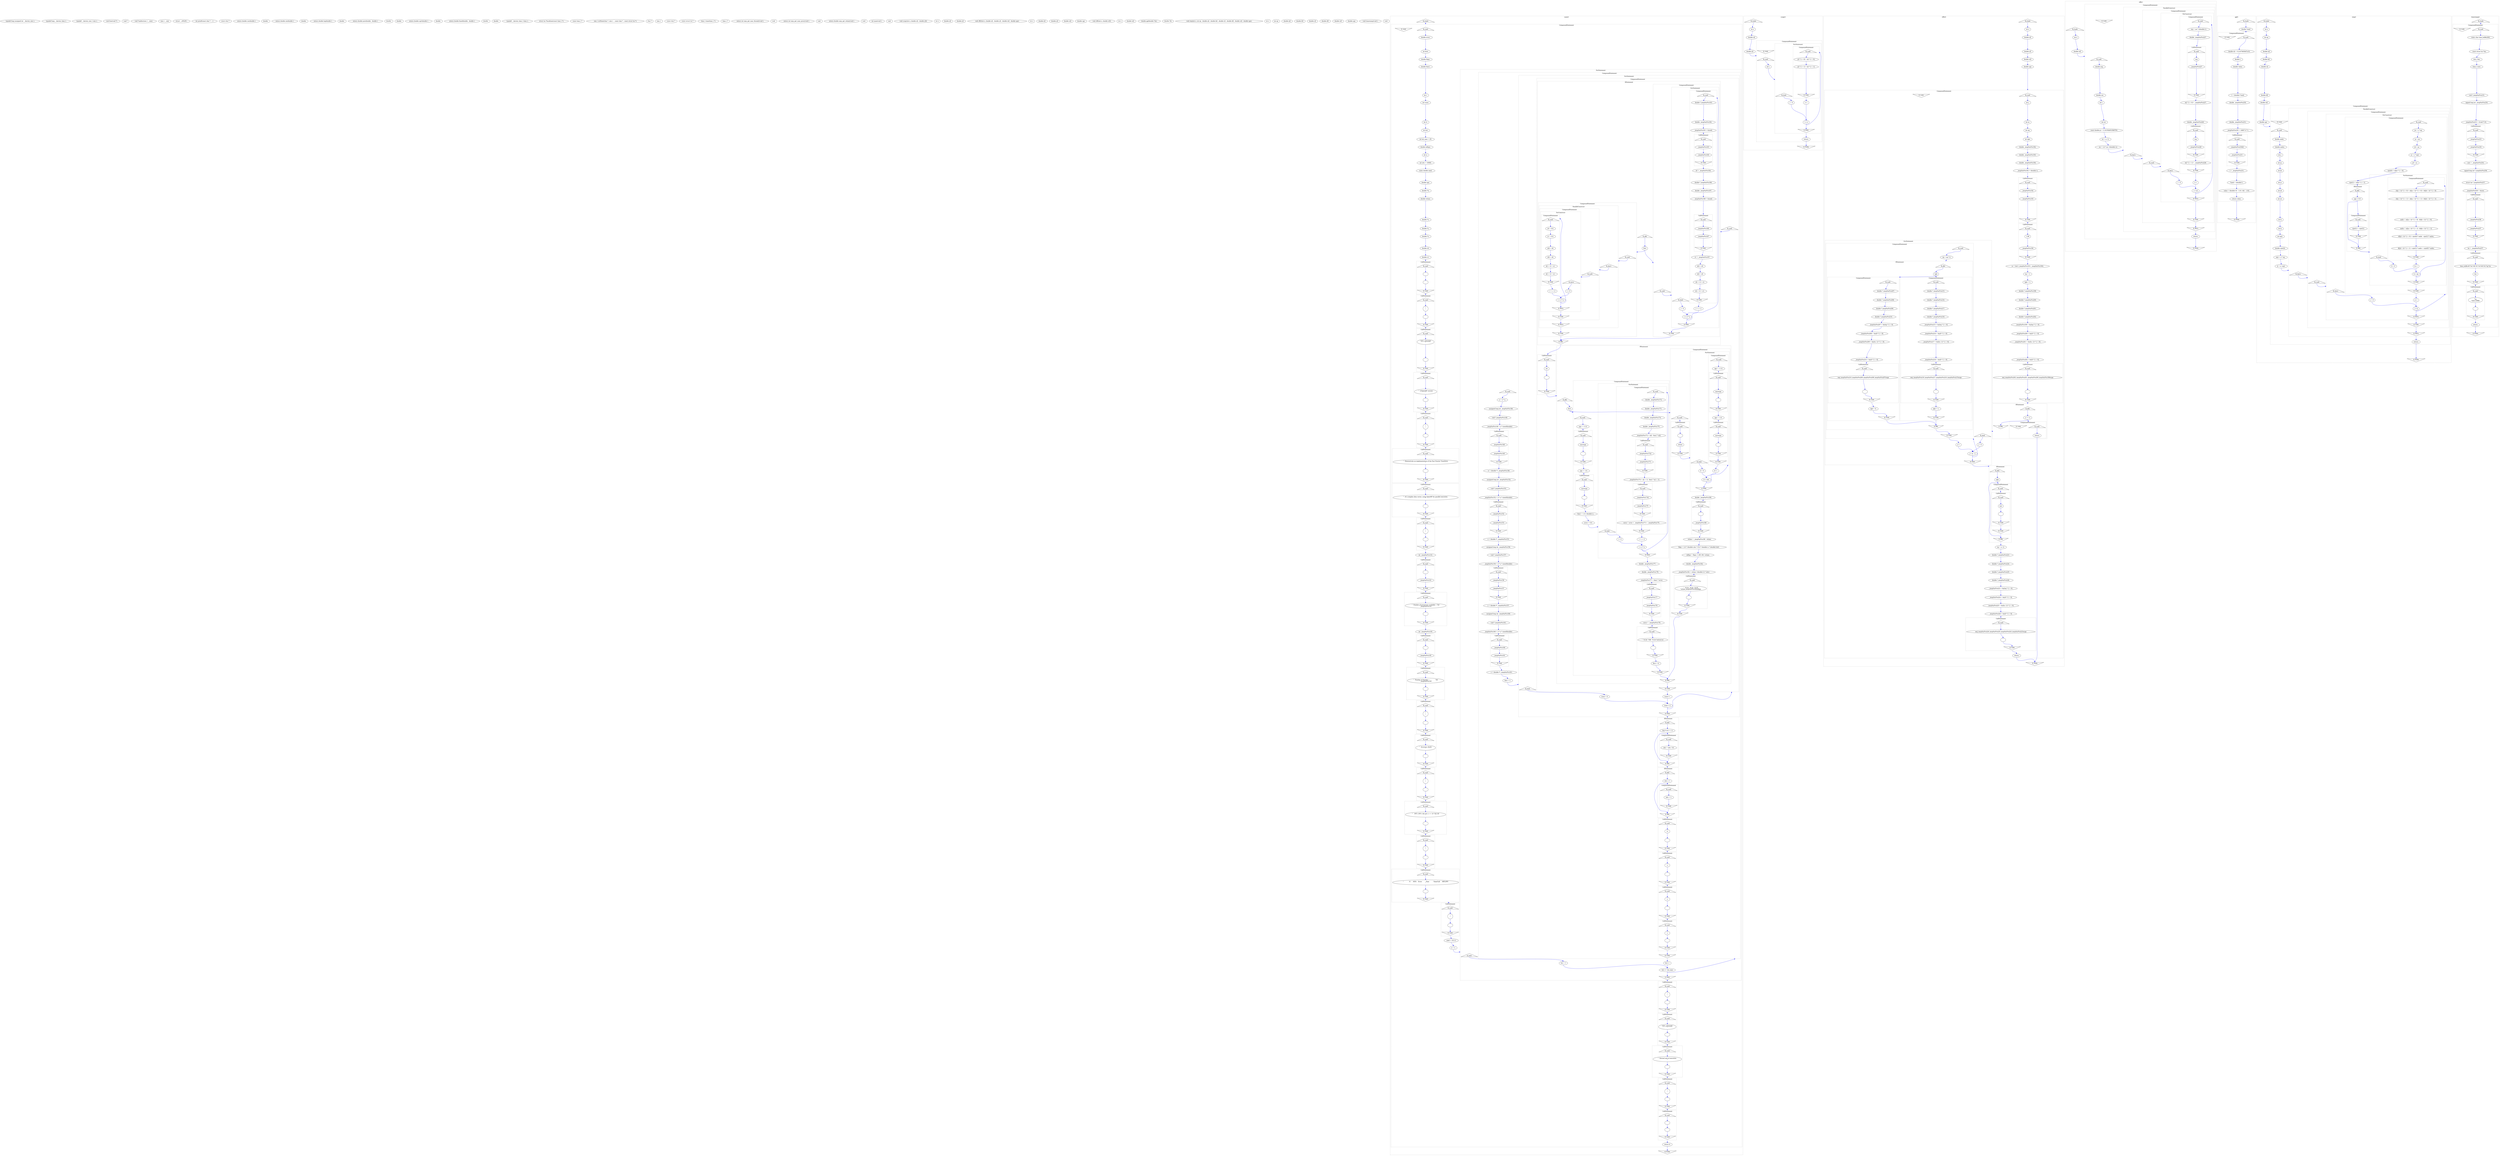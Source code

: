 digraph graph762218386 {
	compound=true;
	edge[color=blue];
	node1887813102[label="typedef long unsigned int __darwin_size_t;"];
	node1690254271[label="typedef long __darwin_time_t;"];
	node1875308878[label="typedef __darwin_size_t size_t;"];
	node120694604[label="void free(void *);"];
	node922872566[label="void *"];
	node817406040[label="void *malloc(size_t __size);"];
	node280744458[label="size_t __size"];
	node459857341[label="struct __sFILEX ;"];
	node1384722895[label="int printf(const char *, ...);"];
	node1297149880[label="const char *"];
	node699780352[label="extern double cos(double );"];
	node2012846597[label="double "];
	node1250391581[label="extern double sin(double );"];
	node1372082959[label="double "];
	node428910174[label="extern double log(double );"];
	node811760110[label="double "];
	node802581203[label="extern double pow(double , double );"];
	node1514160588[label="double "];
	node942518407[label="double "];
	node1582785598[label="extern double sqrt(double );"];
	node793315160[label="double "];
	node225290371[label="extern double fmod(double , double );"];
	node1073533248[label="double "];
	node1816089958[label="double "];
	node683962652[label="typedef __darwin_time_t time_t;"];
	node192881625[label="struct tm *localtime(const time_t *);"];
	node210652080[label="const time_t *"];
	node1979313356[label="size_t strftime(char *, size_t  , const char * , const struct tm *);"];
	node306123060[label="char *"];
	node1526298704[label="size_t "];
	node1054932644[label="const char *"];
	node102065302[label="const struct tm *"];
	node2124643775[label="time_t time(time_t *);"];
	node510854293[label="time_t *"];
	node349420578[label="extern int omp_get_max_threads(void );"];
	node416153648[label="void "];
	node1383524016[label="extern int omp_get_num_procs(void );"];
	node1556995360[label="void "];
	node70807318[label="extern double omp_get_wtime(void );"];
	node1704629915[label="void "];
	node1192171522[label="int main(void );"];
	node1699679644[label="void "];
	node404214852[label="void ccopy(int n, double x[] , double y[]);"];
	node105374791[label="int n"];
	node1360657223[label="double x[]"];
	node257608164[label="double y[]"];
	node842741472[label="void cfft2(int n, double x[] , double y[] , double w[] , double sgn);"];
	node447212746[label="int n"];
	node1926343982[label="double x[]"];
	node1470344997[label="double y[]"];
	node1334042472[label="double w[]"];
	node1164107853[label="double sgn"];
	node1108924067[label="void cffti(int n, double w[]);"];
	node817978763[label="int n"];
	node1083021083[label="double w[]"];
	node231756373[label="double ggl(double *ds);"];
	node116405378[label="double *ds"];
	node1442726378[label="void step(int n, int mj , double a[] , double b[] , double c[] , double d[] , double w[] , double sgn);"];
	node262457445[label="int n"];
	node2151717[label="int mj"];
	node1620890840[label="double a[]"];
	node1536471117[label="double b[]"];
	node940584193[label="double c[]"];
	node220309324[label="double d[]"];
	node1647766367[label="double w[]"];
	node409962262[label="double sgn"];
	node201576232[label="void timestamp(void );"];
	node2003534796[label="void "];
	subgraph cluster912672706 {
		compound=true;
		style=dotted;
		label="main()";
		node1785397234[label="B_FuDe", shape="triangle"];
		node373928166[label="E_FuDe", shape="invtriangle"];
		subgraph cluster1804379080 {
			compound=true;
			style=dotted;
			label="CompoundStatement";
			node1757880885[label="B_CoSt", shape="triangle"];
			node278240974[label="E_CoSt", shape="invtriangle"];
			node1047460013[label="double error;"];
			node797814020[label="int first;"];
			node1687940142[label="double flops;"];
			node423583818[label="double fnm1;"];
			node285133380[label="int i;"];
			node1671507048[label="int icase;"];
			node375457936[label="int it;"];
			node1201173334[label="int ln2;"];
			node1337192014[label="int ln2_max = 25;"];
			node599984672[label="double mflops;"];
			node767904468[label="int n;"];
			node656479172[label="int nits = 10000;"];
			node1664576493[label="static double seed;"];
			node1409160703[label="double sgn;"];
			node2034182655[label="double *w;"];
			node1408974251[label="double wtime;"];
			node1058609221[label="double *x;"];
			node1076641925[label="double *y;"];
			node609656250[label="double *z;"];
			node897848096[label="double z0;"];
			node1892627171[label="double z1;"];
			subgraph cluster1947185929 {
				compound=true;
				style=dotted;
				label="CallStatement";
				node2077742806[label="B_CaSt", shape="triangle"];
				node1139814130[label="E_CaSt", shape="invtriangle"];
				node597307515[label=""];
				node713312506[label=""];
			}
			subgraph cluster987249254 {
				compound=true;
				style=dotted;
				label="CallStatement";
				node1020154737[label="B_CaSt", shape="triangle"];
				node398457879[label="E_CaSt", shape="invtriangle"];
				node1850954068[label="\"\n\""];
				node1222768327[label=""];
			}
			subgraph cluster26540753 {
				compound=true;
				style=dotted;
				label="CallStatement";
				node648786246[label="B_CaSt", shape="triangle"];
				node120360571[label="E_CaSt", shape="invtriangle"];
				node1710814638[label="\"FFT_OPENMP\n\""];
				node1551446957[label=""];
			}
			subgraph cluster1758056825 {
				compound=true;
				style=dotted;
				label="CallStatement";
				node223693919[label="B_CaSt", shape="triangle"];
				node771418758[label="E_CaSt", shape="invtriangle"];
				node361268035[label="\"  C/OpenMP version\n\""];
				node1787189503[label=""];
			}
			subgraph cluster821576394 {
				compound=true;
				style=dotted;
				label="CallStatement";
				node1774720883[label="B_CaSt", shape="triangle"];
				node1293203138[label="E_CaSt", shape="invtriangle"];
				node2123960023[label="\"\n\""];
				node1485089044[label=""];
			}
			subgraph cluster441001942 {
				compound=true;
				style=dotted;
				label="CallStatement";
				node2053996178[label="B_CaSt", shape="triangle"];
				node11249189[label="E_CaSt", shape="invtriangle"];
				node159290353[label="\"  Demonstrate an implementation of the Fast Fourier Transform\n\""];
				node1649320501[label=""];
			}
			subgraph cluster454884231 {
				compound=true;
				style=dotted;
				label="CallStatement";
				node136393487[label="B_CaSt", shape="triangle"];
				node116669570[label="E_CaSt", shape="invtriangle"];
				node1572256205[label="\"  of a complex data vector, using OpenMP for parallel execution.\n\""];
				node467796378[label=""];
			}
			subgraph cluster643290333 {
				compound=true;
				style=dotted;
				label="CallStatement";
				node1396721535[label="B_CaSt", shape="triangle"];
				node1204481453[label="E_CaSt", shape="invtriangle"];
				node1899600175[label="\"\n\""];
				node2129442232[label=""];
			}
			node1197251633[label="int _imopVarPre143;"];
			subgraph cluster1571798597 {
				compound=true;
				style=dotted;
				label="CallStatement";
				node575935098[label="B_CaSt", shape="triangle"];
				node1367937032[label="E_CaSt", shape="invtriangle"];
				node798310141[label=""];
				node258535644[label="_imopVarPre143"];
			}
			subgraph cluster1093864783 {
				compound=true;
				style=dotted;
				label="CallStatement";
				node459718907[label="B_CaSt", shape="triangle"];
				node1041109062[label="E_CaSt", shape="invtriangle"];
				node616674002[label="\"  Number of processors available = %d\n\"_imopVarPre143"];
				node2038522556[label=""];
			}
			node1954985045[label="int _imopVarPre145;"];
			subgraph cluster1541525668 {
				compound=true;
				style=dotted;
				label="CallStatement";
				node1096485705[label="B_CaSt", shape="triangle"];
				node1834361038[label="E_CaSt", shape="invtriangle"];
				node823914581[label=""];
				node1680503330[label="_imopVarPre145"];
			}
			subgraph cluster1150058854 {
				compound=true;
				style=dotted;
				label="CallStatement";
				node1148255190[label="B_CaSt", shape="triangle"];
				node366252104[label="E_CaSt", shape="invtriangle"];
				node1889057031[label="\"  Number of threads =              %d\n\"_imopVarPre145"];
				node997033037[label=""];
			}
			subgraph cluster271095942 {
				compound=true;
				style=dotted;
				label="CallStatement";
				node1552341957[label="B_CaSt", shape="triangle"];
				node1176164144[label="E_CaSt", shape="invtriangle"];
				node1323434987[label="\"\n\""];
				node1989811701[label=""];
			}
			subgraph cluster1365767549 {
				compound=true;
				style=dotted;
				label="CallStatement";
				node105579928[label="B_CaSt", shape="triangle"];
				node418958713[label="E_CaSt", shape="invtriangle"];
				node1042306518[label="\"  Accuracy check:\n\""];
				node672746064[label=""];
			}
			subgraph cluster718571091 {
				compound=true;
				style=dotted;
				label="CallStatement";
				node1807015220[label="B_CaSt", shape="triangle"];
				node2107577743[label="E_CaSt", shape="invtriangle"];
				node1173346575[label="\"\n\""];
				node1242027525[label=""];
			}
			subgraph cluster1752461090 {
				compound=true;
				style=dotted;
				label="CallStatement";
				node788625466[label="B_CaSt", shape="triangle"];
				node1753714541[label="E_CaSt", shape="invtriangle"];
				node1095273238[label="\"    FFT ( FFT ( X(1:N) ) ) == N * X(1:N)\n\""];
				node36657658[label=""];
			}
			subgraph cluster127791068 {
				compound=true;
				style=dotted;
				label="CallStatement";
				node405896924[label="B_CaSt", shape="triangle"];
				node1309335839[label="E_CaSt", shape="invtriangle"];
				node596470015[label="\"\n\""];
				node1991278377[label=""];
			}
			subgraph cluster1408482749 {
				compound=true;
				style=dotted;
				label="CallStatement";
				node873634936[label="B_CaSt", shape="triangle"];
				node2103569237[label="E_CaSt", shape="invtriangle"];
				node573200870[label="\"             N      NITS    Error         Time          Time/Call     MFLOPS\n\""];
				node1921242091[label=""];
			}
			subgraph cluster1204296383 {
				compound=true;
				style=dotted;
				label="CallStatement";
				node2003463579[label="B_CaSt", shape="triangle"];
				node567294307[label="E_CaSt", shape="invtriangle"];
				node527829831[label="\"\n\""];
				node1281025083[label=""];
			}
			node193388045[label="seed = 331.0;"];
			node1124162665[label="n = 1;"];
			subgraph cluster1336001042 {
				compound=true;
				style=dotted;
				label="ForStatement";
				node1856158867[label="B_FoSt", shape="triangle"];
				node823575379[label="E_FoSt", shape="invtriangle"];
				node841262455[label="ln2 = 1"];
				node129498568[label="ln2 <= ln2_max"];
				node114818087[label="ln2++"];
				subgraph cluster491273700 {
					compound=true;
					style=dotted;
					label="CompoundStatement";
					node1077072774[label="B_CoSt", shape="triangle"];
					node684822005[label="E_CoSt", shape="invtriangle"];
					node533810548[label="n = 2 * n;"];
					node1860491691[label="unsigned long int _imopVarPre148;"];
					node2099802038[label="void *_imopVarPre149;"];
					node1508059488[label="_imopVarPre148 = n * sizeof(double);"];
					subgraph cluster384617262 {
						compound=true;
						style=dotted;
						label="CallStatement";
						node1593165620[label="B_CaSt", shape="triangle"];
						node225909961[label="E_CaSt", shape="invtriangle"];
						node917768476[label="_imopVarPre148"];
						node919446210[label="_imopVarPre149"];
					}
					node1186339926[label="w = (double *) _imopVarPre149;"];
					node139947936[label="unsigned long int _imopVarPre152;"];
					node341372316[label="void *_imopVarPre153;"];
					node166454155[label="_imopVarPre152 = 2 * n * sizeof(double);"];
					subgraph cluster790021811 {
						compound=true;
						style=dotted;
						label="CallStatement";
						node873827336[label="B_CaSt", shape="triangle"];
						node434437292[label="E_CaSt", shape="invtriangle"];
						node1388563249[label="_imopVarPre152"];
						node1402215471[label="_imopVarPre153"];
					}
					node778720569[label="x = (double *) _imopVarPre153;"];
					node979291363[label="unsigned long int _imopVarPre156;"];
					node1280429864[label="void *_imopVarPre157;"];
					node1844334363[label="_imopVarPre156 = 2 * n * sizeof(double);"];
					subgraph cluster42102625 {
						compound=true;
						style=dotted;
						label="CallStatement";
						node1651667865[label="B_CaSt", shape="triangle"];
						node1301987508[label="E_CaSt", shape="invtriangle"];
						node319670866[label="_imopVarPre156"];
						node1937380187[label="_imopVarPre157"];
					}
					node1936502650[label="y = (double *) _imopVarPre157;"];
					node1384454980[label="unsigned long int _imopVarPre160;"];
					node1528834618[label="void *_imopVarPre161;"];
					node1376151044[label="_imopVarPre160 = 2 * n * sizeof(double);"];
					subgraph cluster426019904 {
						compound=true;
						style=dotted;
						label="CallStatement";
						node314411620[label="B_CaSt", shape="triangle"];
						node1642679791[label="E_CaSt", shape="invtriangle"];
						node855700733[label="_imopVarPre160"];
						node1890266440[label="_imopVarPre161"];
					}
					node980364771[label="z = (double *) _imopVarPre161;"];
					node67730604[label="first = 1;"];
					subgraph cluster593103894 {
						compound=true;
						style=dotted;
						label="ForStatement";
						node727666004[label="B_FoSt", shape="triangle"];
						node1601935322[label="E_FoSt", shape="invtriangle"];
						node962287291[label="icase = 0"];
						node1130346421[label="icase < 2"];
						node354605216[label="icase++"];
						subgraph cluster1839206329 {
							compound=true;
							style=dotted;
							label="CompoundStatement";
							node169880779[label="B_CoSt", shape="triangle"];
							node552674617[label="E_CoSt", shape="invtriangle"];
							subgraph cluster2029780820 {
								compound=true;
								style=dotted;
								label="IfStatement";
								node65080774[label="B_IfSt", shape="triangle"];
								node2116179210[label="E_IfSt", shape="invtriangle"];
								node1765900922[label="first"];
								subgraph cluster263833514 {
									compound=true;
									style=dotted;
									label="CompoundStatement";
									node1278839936[label="B_CoSt", shape="triangle"];
									node2143739483[label="E_CoSt", shape="invtriangle"];
									subgraph cluster1979080261 {
										compound=true;
										style=dotted;
										label="ForStatement";
										node1860886124[label="B_FoSt", shape="triangle"];
										node1250499735[label="E_FoSt", shape="invtriangle"];
										node2002174925[label="i = 0"];
										node2032909428[label="i < 2 * n"];
										node1372422140[label="i = i + 2"];
										subgraph cluster1661777060 {
											compound=true;
											style=dotted;
											label="CompoundStatement";
											node104261836[label="B_CoSt", shape="triangle"];
											node259630944[label="E_CoSt", shape="invtriangle"];
											node1527086220[label="double *_imopVarPre163;"];
											node628392976[label="double _imopVarPre164;"];
											node1306794745[label="_imopVarPre163 = &seed;"];
											subgraph cluster1831141281 {
												compound=true;
												style=dotted;
												label="CallStatement";
												node1705277839[label="B_CaSt", shape="triangle"];
												node2000648320[label="E_CaSt", shape="invtriangle"];
												node142099757[label="_imopVarPre163"];
												node80026551[label="_imopVarPre164"];
											}
											node1717473929[label="z0 = _imopVarPre164;"];
											node1785111044[label="double *_imopVarPre166;"];
											node428996455[label="double _imopVarPre167;"];
											node418513504[label="_imopVarPre166 = &seed;"];
											subgraph cluster1496220730 {
												compound=true;
												style=dotted;
												label="CallStatement";
												node488600086[label="B_CaSt", shape="triangle"];
												node1111379131[label="E_CaSt", shape="invtriangle"];
												node1846982837[label="_imopVarPre166"];
												node635288507[label="_imopVarPre167"];
											}
											node2144067911[label="z1 = _imopVarPre167;"];
											node711310213[label="x[i] = z0;"];
											node908722588[label="z[i] = z0;"];
											node566641954[label="x[i + 1] = z1;"];
											node443110940[label="z[i + 1] = z1;"];
										}
									}
								}
								subgraph cluster993420850 {
									compound=true;
									style=dotted;
									label="CompoundStatement";
									node1374982240[label="B_CoSt", shape="triangle"];
									node1364127192[label="E_CoSt", shape="invtriangle"];
									subgraph cluster773348567 {
										compound=true;
										style=dotted;
										label="ParallelConstruct";
										node2115640742[label="B_PaCo", shape="triangle"];
										node1602167682[label="E_PaCo", shape="invtriangle"];
										subgraph cluster345290829 {
											compound=true;
											style=dotted;
											label="CompoundStatement";
											node883678948[label="B_CoSt", shape="triangle"];
											node1906947271[label="E_CoSt", shape="invtriangle"];
											subgraph cluster1379207867 {
												compound=true;
												style=dotted;
												label="ForConstruct";
												node1746578747[label="B_FoCo", shape="triangle"];
												node443491171[label="E_FoCo", shape="invtriangle"];
												node1520491508[label="i = 0"];
												node1094272405[label="i < 2 * n"];
												node364704856[label="i = i + 2"];
												subgraph cluster405252209 {
													compound=true;
													style=dotted;
													label="CompoundStatement";
													node1223050066[label="B_CoSt", shape="triangle"];
													node1917442783[label="E_CoSt", shape="invtriangle"];
													node1045985568[label="z0 = 0.0;"];
													node693345846[label="z1 = 0.0;"];
													node539240764[label="x[i] = z0;"];
													node170106909[label="z[i] = z0;"];
													node1699265405[label="x[i + 1] = z1;"];
													node291651850[label="z[i + 1] = z1;"];
												}
											}
										}
									}
								}
							}
							subgraph cluster1933077874 {
								compound=true;
								style=dotted;
								label="CallStatement";
								node1865617081[label="B_CaSt", shape="triangle"];
								node308021294[label="E_CaSt", shape="invtriangle"];
								node1481594007[label="nw"];
								node1844579038[label=""];
							}
							subgraph cluster2027227708 {
								compound=true;
								style=dotted;
								label="IfStatement";
								node800497654[label="B_IfSt", shape="triangle"];
								node215632153[label="E_IfSt", shape="invtriangle"];
								node877363600[label="first"];
								subgraph cluster298724898 {
									compound=true;
									style=dotted;
									label="CompoundStatement";
									node1671811074[label="B_CoSt", shape="triangle"];
									node332244937[label="E_CoSt", shape="invtriangle"];
									node1747371038[label="sgn = +1.0;"];
									subgraph cluster1837533591 {
										compound=true;
										style=dotted;
										label="CallStatement";
										node741883443[label="B_CaSt", shape="triangle"];
										node1956746660[label="E_CaSt", shape="invtriangle"];
										node1982876486[label="nxywsgn"];
										node13918250[label=""];
									}
									node1688770224[label="sgn = -1.0;"];
									subgraph cluster521466380 {
										compound=true;
										style=dotted;
										label="CallStatement";
										node2108318195[label="B_CaSt", shape="triangle"];
										node1647402786[label="E_CaSt", shape="invtriangle"];
										node1850646717[label="nyxwsgn"];
										node2134915053[label=""];
									}
									node233951222[label="fnm1 = 1.0 / (double) n;"];
									node573102881[label="error = 0.0;"];
									subgraph cluster1080167822 {
										compound=true;
										style=dotted;
										label="ForStatement";
										node943666520[label="B_FoSt", shape="triangle"];
										node1236303587[label="E_FoSt", shape="invtriangle"];
										node1856589162[label="i = 0"];
										node1612496268[label="i < 2 * n"];
										node244297136[label="i = i + 2"];
										subgraph cluster1687087217 {
											compound=true;
											style=dotted;
											label="CompoundStatement";
											node928734079[label="B_CoSt", shape="triangle"];
											node403960809[label="E_CoSt", shape="invtriangle"];
											node633727380[label="double _imopVarPre172;"];
											node1665308978[label="double _imopVarPre173;"];
											node129371198[label="double _imopVarPre174;"];
											node2068100669[label="double _imopVarPre175;"];
											node1395173825[label="_imopVarPre172 = z[i] - fnm1 * x[i];"];
											subgraph cluster761973299 {
												compound=true;
												style=dotted;
												label="CallStatement";
												node564893839[label="B_CaSt", shape="triangle"];
												node691096777[label="E_CaSt", shape="invtriangle"];
												node1312348533[label="_imopVarPre1722"];
												node329481770[label="_imopVarPre173"];
											}
											node1338770454[label="_imopVarPre174 = z[i + 1] - fnm1 * x[i + 1];"];
											subgraph cluster10001825 {
												compound=true;
												style=dotted;
												label="CallStatement";
												node835426017[label="B_CaSt", shape="triangle"];
												node65982709[label="E_CaSt", shape="invtriangle"];
												node1677921169[label="_imopVarPre1742"];
												node1939869193[label="_imopVarPre175"];
											}
											node1438178266[label="error = error + _imopVarPre173 + _imopVarPre175;"];
										}
									}
									node1941598182[label="double _imopVarPre177;"];
									node70386506[label="double _imopVarPre178;"];
									node1734343965[label="_imopVarPre177 = fnm1 * error;"];
									subgraph cluster1541232265 {
										compound=true;
										style=dotted;
										label="CallStatement";
										node663277822[label="B_CaSt", shape="triangle"];
										node1940601516[label="E_CaSt", shape="invtriangle"];
										node1425433685[label="_imopVarPre177"];
										node79706679[label="_imopVarPre178"];
									}
									node652481263[label="error = _imopVarPre178;"];
									subgraph cluster957387062 {
										compound=true;
										style=dotted;
										label="CallStatement";
										node666911607[label="B_CaSt", shape="triangle"];
										node55429210[label="E_CaSt", shape="invtriangle"];
										node1732261462[label="\"  %12d  %8d  %12e\"nnitserror"];
										node1711105800[label=""];
									}
									node70555476[label="first = 0;"];
								}
								subgraph cluster56112634 {
									compound=true;
									style=dotted;
									label="CompoundStatement";
									node1459035867[label="B_CoSt", shape="triangle"];
									node1913113425[label="E_CoSt", shape="invtriangle"];
									subgraph cluster1311315651 {
										compound=true;
										style=dotted;
										label="CallStatement";
										node1688917723[label="B_CaSt", shape="triangle"];
										node182949133[label="E_CaSt", shape="invtriangle"];
										node1624355359[label=""];
										node1724399560[label="wtime"];
									}
									subgraph cluster2124261761 {
										compound=true;
										style=dotted;
										label="ForStatement";
										node1322484262[label="B_FoSt", shape="triangle"];
										node4015102[label="E_FoSt", shape="invtriangle"];
										node1605834811[label="it = 0"];
										node1479100519[label="it < nits"];
										node440295203[label="it++"];
										subgraph cluster1551139176 {
											compound=true;
											style=dotted;
											label="CompoundStatement";
											node1682031750[label="B_CoSt", shape="triangle"];
											node137659163[label="E_CoSt", shape="invtriangle"];
											node2085601983[label="sgn = +1.0;"];
											subgraph cluster275150920 {
												compound=true;
												style=dotted;
												label="CallStatement";
												node421163163[label="B_CaSt", shape="triangle"];
												node2009591182[label="E_CaSt", shape="invtriangle"];
												node1161644395[label="nxywsgn"];
												node540811471[label=""];
											}
											node555136651[label="sgn = -1.0;"];
											subgraph cluster1775897362 {
												compound=true;
												style=dotted;
												label="CallStatement";
												node660915526[label="B_CaSt", shape="triangle"];
												node1497983329[label="E_CaSt", shape="invtriangle"];
												node1082886058[label="nyxwsgn"];
												node173197870[label=""];
											}
										}
									}
									node527247308[label="double _imopVarPre180;"];
									subgraph cluster1769128714 {
										compound=true;
										style=dotted;
										label="CallStatement";
										node1470400901[label="B_CaSt", shape="triangle"];
										node28010264[label="E_CaSt", shape="invtriangle"];
										node957414929[label=""];
										node1174737066[label="_imopVarPre180"];
									}
									node741191984[label="wtime = _imopVarPre180 - wtime;"];
									node1124288521[label="flops = 2.0 * (double) nits * (5.0 * (double) n * (double) ln2);"];
									node501650218[label="mflops = flops / 1.0E+06 / wtime;"];
									node103394766[label="double _imopVarPre182;"];
									node1776312161[label="_imopVarPre182 = wtime / (double) (2 * nits);"];
									subgraph cluster969014795 {
										compound=true;
										style=dotted;
										label="CallStatement";
										node1525241607[label="B_CaSt", shape="triangle"];
										node1653153736[label="E_CaSt", shape="invtriangle"];
										node914039525[label="\"  %12e  %12e  %12f\n\"wtime_imopVarPre182mflops"];
										node942804532[label=""];
									}
								}
							}
						}
					}
					subgraph cluster1270565296 {
						compound=true;
						style=dotted;
						label="IfStatement";
						node252276535[label="B_IfSt", shape="triangle"];
						node1056953587[label="E_IfSt", shape="invtriangle"];
						node1363989824[label="(ln2 % 4) == 0"];
						subgraph cluster284123040 {
							compound=true;
							style=dotted;
							label="CompoundStatement";
							node609116570[label="B_CoSt", shape="triangle"];
							node1092822[label="E_CoSt", shape="invtriangle"];
							node795156371[label="nits = nits / 10;"];
						}
					}
					subgraph cluster1783146483 {
						compound=true;
						style=dotted;
						label="IfStatement";
						node1066949254[label="B_IfSt", shape="triangle"];
						node1470295349[label="E_IfSt", shape="invtriangle"];
						node1083615749[label="nits < 1"];
						subgraph cluster1035363280 {
							compound=true;
							style=dotted;
							label="CompoundStatement";
							node1945915791[label="B_CoSt", shape="triangle"];
							node769986276[label="E_CoSt", shape="invtriangle"];
							node1310167355[label="nits = 1;"];
						}
					}
					subgraph cluster936931778 {
						compound=true;
						style=dotted;
						label="CallStatement";
						node1001351478[label="B_CaSt", shape="triangle"];
						node677329142[label="E_CaSt", shape="invtriangle"];
						node1309956586[label="w"];
						node2056277810[label=""];
					}
					subgraph cluster1472494238 {
						compound=true;
						style=dotted;
						label="CallStatement";
						node1680147911[label="B_CaSt", shape="triangle"];
						node1127866590[label="E_CaSt", shape="invtriangle"];
						node356308667[label="x"];
						node765420745[label=""];
					}
					subgraph cluster1680365850 {
						compound=true;
						style=dotted;
						label="CallStatement";
						node7575494[label="B_CaSt", shape="triangle"];
						node448782465[label="E_CaSt", shape="invtriangle"];
						node711483066[label="y"];
						node276777344[label=""];
					}
					subgraph cluster2010546406 {
						compound=true;
						style=dotted;
						label="CallStatement";
						node1242874959[label="B_CaSt", shape="triangle"];
						node252247502[label="E_CaSt", shape="invtriangle"];
						node1809456409[label="z"];
						node1150480094[label=""];
					}
				}
			}
			subgraph cluster2078741622 {
				compound=true;
				style=dotted;
				label="CallStatement";
				node1555413896[label="B_CaSt", shape="triangle"];
				node397857830[label="E_CaSt", shape="invtriangle"];
				node1434506799[label="\"\n\""];
				node973174587[label=""];
			}
			subgraph cluster1745512157 {
				compound=true;
				style=dotted;
				label="CallStatement";
				node48071225[label="B_CaSt", shape="triangle"];
				node74606989[label="E_CaSt", shape="invtriangle"];
				node2071364564[label="\"FFT_OPENMP:\n\""];
				node1066575950[label=""];
			}
			subgraph cluster1815095837 {
				compound=true;
				style=dotted;
				label="CallStatement";
				node866370634[label="B_CaSt", shape="triangle"];
				node1607453282[label="E_CaSt", shape="invtriangle"];
				node1235155342[label="\"  Normal end of execution.\n\""];
				node676338251[label=""];
			}
			subgraph cluster1489997716 {
				compound=true;
				style=dotted;
				label="CallStatement";
				node1848900782[label="B_CaSt", shape="triangle"];
				node1724091985[label="E_CaSt", shape="invtriangle"];
				node274996233[label="\"\n\""];
				node669365112[label=""];
			}
			subgraph cluster181613131 {
				compound=true;
				style=dotted;
				label="CallStatement";
				node947043383[label="B_CaSt", shape="triangle"];
				node27818833[label="E_CaSt", shape="invtriangle"];
				node311853607[label=""];
				node21277524[label=""];
			}
			node1043882455[label="return 0;"];
		}
	}
	subgraph cluster245220560 {
		compound=true;
		style=dotted;
		label="ccopy()";
		node1728924984[label="B_FuDe", shape="triangle"];
		node320861946[label="E_FuDe", shape="invtriangle"];
		node956429999[label="int n"];
		node1262477422[label="double x[]"];
		node19467337[label="double y[]"];
		subgraph cluster1649884294 {
			compound=true;
			style=dotted;
			label="CompoundStatement";
			node605600260[label="B_CoSt", shape="triangle"];
			node337813415[label="E_CoSt", shape="invtriangle"];
			node959897458[label="int i;"];
			subgraph cluster336400944 {
				compound=true;
				style=dotted;
				label="ForStatement";
				node1019157412[label="B_FoSt", shape="triangle"];
				node1097380[label="E_FoSt", shape="invtriangle"];
				node1037572328[label="i = 0"];
				node1018742990[label="i < n"];
				node973604748[label="i++"];
				subgraph cluster1802073627 {
					compound=true;
					style=dotted;
					label="CompoundStatement";
					node1551263930[label="B_CoSt", shape="triangle"];
					node639769517[label="E_CoSt", shape="invtriangle"];
					node148813381[label="y[i * 2 + 0] = x[i * 2 + 0];"];
					node1859216983[label="y[i * 2 + 1] = x[i * 2 + 1];"];
				}
			}
			node623757508[label="return;"];
		}
	}
	subgraph cluster653553574 {
		compound=true;
		style=dotted;
		label="cfft2()";
		node2259527[label="B_FuDe", shape="triangle"];
		node156855528[label="E_FuDe", shape="invtriangle"];
		node143999341[label="int n"];
		node240641494[label="double x[]"];
		node1450830187[label="double y[]"];
		node1389984438[label="double w[]"];
		node778484786[label="double sgn"];
		subgraph cluster189970261 {
			compound=true;
			style=dotted;
			label="CompoundStatement";
			node168398198[label="B_CoSt", shape="triangle"];
			node1088649990[label="E_CoSt", shape="invtriangle"];
			node1457157255[label="int j;"];
			node2018164030[label="int m;"];
			node1105958076[label="int mj;"];
			node1771040410[label="int tgle;"];
			node1092382020[label="double _imopVarPre192;"];
			node84915002[label="double _imopVarPre193;"];
			node955061147[label="double _imopVarPre194;"];
			node1850680894[label="_imopVarPre192 = (double) n;"];
			subgraph cluster2063355321 {
				compound=true;
				style=dotted;
				label="CallStatement";
				node438263665[label="B_CaSt", shape="triangle"];
				node104367332[label="E_CaSt", shape="invtriangle"];
				node1380085944[label="_imopVarPre192"];
				node709841971[label="_imopVarPre193"];
			}
			subgraph cluster438493423 {
				compound=true;
				style=dotted;
				label="CallStatement";
				node1733381085[label="B_CaSt", shape="triangle"];
				node999427036[label="E_CaSt", shape="invtriangle"];
				node2136291489[label="1.99"];
				node1648278215[label="_imopVarPre194"];
			}
			node1395725953[label="m = (int) (_imopVarPre193 / _imopVarPre194);"];
			node494951073[label="mj = 1;"];
			node1249890505[label="tgle = 1;"];
			node1350395050[label="double *_imopVarPre199;"];
			node1461322233[label="double *_imopVarPre200;"];
			node163160871[label="double *_imopVarPre201;"];
			node1620041759[label="double *_imopVarPre202;"];
			node1280452839[label="_imopVarPre199 = &y[mj * 2 + 0];"];
			node1556730832[label="_imopVarPre200 = &y[0 * 2 + 0];"];
			node1825983295[label="_imopVarPre201 = &x[(n / 2) * 2 + 0];"];
			node1365533388[label="_imopVarPre202 = &x[0 * 2 + 0];"];
			subgraph cluster245703044 {
				compound=true;
				style=dotted;
				label="CallStatement";
				node1048274391[label="B_CaSt", shape="triangle"];
				node1015367506[label="E_CaSt", shape="invtriangle"];
				node1038002783[label="nmj_imopVarPre202_imopVarPre201_imopVarPre200_imopVarPre199wsgn"];
				node2009139807[label=""];
			}
			subgraph cluster205023576 {
				compound=true;
				style=dotted;
				label="IfStatement";
				node360628795[label="B_IfSt", shape="triangle"];
				node1154895182[label="E_IfSt", shape="invtriangle"];
				node828831332[label="n == 2"];
				subgraph cluster787298292 {
					compound=true;
					style=dotted;
					label="CompoundStatement";
					node163015520[label="B_CoSt", shape="triangle"];
					node1069131391[label="E_CoSt", shape="invtriangle"];
					node1089691218[label="return;"];
				}
			}
			subgraph cluster45320991 {
				compound=true;
				style=dotted;
				label="ForStatement";
				node491825098[label="B_FoSt", shape="triangle"];
				node1370169059[label="E_FoSt", shape="invtriangle"];
				node564143446[label="j = 0"];
				node1194398327[label="j < m - 2"];
				node304148291[label="j++"];
				subgraph cluster513128019 {
					compound=true;
					style=dotted;
					label="CompoundStatement";
					node1869373559[label="B_CoSt", shape="triangle"];
					node1338332733[label="E_CoSt", shape="invtriangle"];
					node2078470810[label="mj = mj * 2;"];
					subgraph cluster912054991 {
						compound=true;
						style=dotted;
						label="IfStatement";
						node809260538[label="B_IfSt", shape="triangle"];
						node166710672[label="E_IfSt", shape="invtriangle"];
						node2083071191[label="tgle"];
						subgraph cluster1555928242 {
							compound=true;
							style=dotted;
							label="CompoundStatement";
							node1747237139[label="B_CoSt", shape="triangle"];
							node1969925628[label="E_CoSt", shape="invtriangle"];
							node166022233[label="double *_imopVarPre207;"];
							node973068874[label="double *_imopVarPre208;"];
							node313881452[label="double *_imopVarPre209;"];
							node855206842[label="double *_imopVarPre210;"];
							node1816633311[label="_imopVarPre207 = &x[mj * 2 + 0];"];
							node1137013089[label="_imopVarPre208 = &x[0 * 2 + 0];"];
							node271002555[label="_imopVarPre209 = &y[(n / 2) * 2 + 0];"];
							node1474155611[label="_imopVarPre210 = &y[0 * 2 + 0];"];
							subgraph cluster1194587893 {
								compound=true;
								style=dotted;
								label="CallStatement";
								node1825228532[label="B_CaSt", shape="triangle"];
								node1133288103[label="E_CaSt", shape="invtriangle"];
								node877898962[label="nmj_imopVarPre210_imopVarPre209_imopVarPre208_imopVarPre207wsgn"];
								node1933493643[label=""];
							}
							node1651251663[label="tgle = 0;"];
						}
						subgraph cluster1418310135 {
							compound=true;
							style=dotted;
							label="CompoundStatement";
							node83554564[label="B_CoSt", shape="triangle"];
							node1502971166[label="E_CoSt", shape="invtriangle"];
							node703824017[label="double *_imopVarPre215;"];
							node383403884[label="double *_imopVarPre216;"];
							node874548138[label="double *_imopVarPre217;"];
							node1868288866[label="double *_imopVarPre218;"];
							node388143137[label="_imopVarPre215 = &y[mj * 2 + 0];"];
							node636886060[label="_imopVarPre216 = &y[0 * 2 + 0];"];
							node1843324431[label="_imopVarPre217 = &x[(n / 2) * 2 + 0];"];
							node988637661[label="_imopVarPre218 = &x[0 * 2 + 0];"];
							subgraph cluster1172707268 {
								compound=true;
								style=dotted;
								label="CallStatement";
								node1346560976[label="B_CaSt", shape="triangle"];
								node473183836[label="E_CaSt", shape="invtriangle"];
								node880883688[label="nmj_imopVarPre218_imopVarPre217_imopVarPre216_imopVarPre215wsgn"];
								node1071550332[label=""];
							}
							node134271077[label="tgle = 1;"];
						}
					}
				}
			}
			subgraph cluster1685470793 {
				compound=true;
				style=dotted;
				label="IfStatement";
				node591824146[label="B_IfSt", shape="triangle"];
				node1775072816[label="E_IfSt", shape="invtriangle"];
				node1017838183[label="tgle"];
				subgraph cluster539531479 {
					compound=true;
					style=dotted;
					label="CompoundStatement";
					node829985002[label="B_CoSt", shape="triangle"];
					node745642964[label="E_CoSt", shape="invtriangle"];
					subgraph cluster1143499107 {
						compound=true;
						style=dotted;
						label="CallStatement";
						node210737063[label="B_CaSt", shape="triangle"];
						node728985582[label="E_CaSt", shape="invtriangle"];
						node843702904[label="nyx"];
						node150208546[label=""];
					}
				}
			}
			node1568215509[label="mj = n / 2;"];
			node2097217770[label="double *_imopVarPre223;"];
			node1593749783[label="double *_imopVarPre224;"];
			node683327178[label="double *_imopVarPre225;"];
			node898655932[label="double *_imopVarPre226;"];
			node245867715[label="_imopVarPre223 = &y[mj * 2 + 0];"];
			node1354001956[label="_imopVarPre224 = &y[0 * 2 + 0];"];
			node1553142068[label="_imopVarPre225 = &x[(n / 2) * 2 + 0];"];
			node639343159[label="_imopVarPre226 = &x[0 * 2 + 0];"];
			subgraph cluster1658064433 {
				compound=true;
				style=dotted;
				label="CallStatement";
				node1695195255[label="B_CaSt", shape="triangle"];
				node2095225389[label="E_CaSt", shape="invtriangle"];
				node1165646637[label="nmj_imopVarPre226_imopVarPre225_imopVarPre224_imopVarPre223wsgn"];
				node2015035275[label=""];
			}
			node1532989443[label="return;"];
		}
	}
	subgraph cluster1734902032 {
		compound=true;
		style=dotted;
		label="cffti()";
		node1831418259[label="B_FuDe", shape="triangle"];
		node1197430386[label="E_FuDe", shape="invtriangle"];
		node132326253[label="int n"];
		node1918203718[label="double w[]"];
		subgraph cluster1938374337 {
			compound=true;
			style=dotted;
			label="CompoundStatement";
			node934225099[label="B_CoSt", shape="triangle"];
			node2032547119[label="E_CoSt", shape="invtriangle"];
			node224286556[label="double arg;"];
			node1840457976[label="double aw;"];
			node199320792[label="int i;"];
			node721286839[label="int n2;"];
			node772791273[label="const double pi = 3.141592653589793;"];
			node417621837[label="n2 = n / 2;"];
			node736874772[label="aw = 2.0 * pi / ((double) n);"];
			subgraph cluster1957691975 {
				compound=true;
				style=dotted;
				label="ParallelConstruct";
				node715213542[label="B_PaCo", shape="triangle"];
				node1273270490[label="E_PaCo", shape="invtriangle"];
				subgraph cluster1822115007 {
					compound=true;
					style=dotted;
					label="CompoundStatement";
					node698062929[label="B_CoSt", shape="triangle"];
					node421135185[label="E_CoSt", shape="invtriangle"];
					subgraph cluster132423149 {
						compound=true;
						style=dotted;
						label="ForConstruct";
						node745287727[label="B_FoCo", shape="triangle"];
						node611890729[label="E_FoCo", shape="invtriangle"];
						node1386999197[label="i = 0"];
						node11646065[label="i < n2"];
						node2120344156[label="i++"];
						subgraph cluster942502343 {
							compound=true;
							style=dotted;
							label="CompoundStatement";
							node749030825[label="B_CoSt", shape="triangle"];
							node883035926[label="E_CoSt", shape="invtriangle"];
							node1739986996[label="arg = aw * ((double) i);"];
							node1064095359[label="double _imopVarPre227;"];
							subgraph cluster1434940020 {
								compound=true;
								style=dotted;
								label="CallStatement";
								node1916677384[label="B_CaSt", shape="triangle"];
								node7162498[label="E_CaSt", shape="invtriangle"];
								node351297720[label="arg"];
								node2044690596[label="_imopVarPre227"];
							}
							node736888459[label="w[i * 2 + 0] = _imopVarPre227;"];
							node1746833724[label="double _imopVarPre228;"];
							subgraph cluster742969054 {
								compound=true;
								style=dotted;
								label="CallStatement";
								node969440066[label="B_CaSt", shape="triangle"];
								node1207758771[label="E_CaSt", shape="invtriangle"];
								node37142680[label="arg"];
								node302687243[label="_imopVarPre228"];
							}
							node980979680[label="w[i * 2 + 1] = _imopVarPre228;"];
						}
					}
				}
			}
			node1162595263[label="return;"];
		}
	}
	subgraph cluster1578712821 {
		compound=true;
		style=dotted;
		label="ggl()";
		node17222024[label="B_FuDe", shape="triangle"];
		node556223230[label="E_FuDe", shape="invtriangle"];
		node1795568752[label="double *seed"];
		subgraph cluster1799545709 {
			compound=true;
			style=dotted;
			label="CompoundStatement";
			node320414325[label="B_CoSt", shape="triangle"];
			node2031705122[label="E_CoSt", shape="invtriangle"];
			node1329362952[label="double d2 = 0.2147483647e10;"];
			node607123271[label="double t;"];
			node1849546190[label="double value;"];
			node2001568374[label="t = (double) *seed;"];
			node1605741888[label="double _imopVarPre230;"];
			node1267981674[label="double _imopVarPre231;"];
			node911281779[label="_imopVarPre230 = 16807.0 * t;"];
			subgraph cluster1040385133 {
				compound=true;
				style=dotted;
				label="CallStatement";
				node162774556[label="B_CaSt", shape="triangle"];
				node1961138094[label="E_CaSt", shape="invtriangle"];
				node324101632[label="_imopVarPre230d2"];
				node1904839162[label="_imopVarPre231"];
			}
			node925976643[label="t = _imopVarPre231;"];
			node586722754[label="*seed = (double) t;"];
			node23568923[label="value = (double) ((t - 1.0) / (d2 - 1.0));"];
			node1024266763[label="return value;"];
		}
	}
	subgraph cluster996944870 {
		compound=true;
		style=dotted;
		label="step()";
		node626211770[label="B_FuDe", shape="triangle"];
		node651226342[label="E_FuDe", shape="invtriangle"];
		node1567010362[label="int n"];
		node682907878[label="int mj"];
		node1375979535[label="double a[]"];
		node1518037877[label="double b[]"];
		node954097071[label="double c[]"];
		node181025925[label="double d[]"];
		node2046142189[label="double w[]"];
		node1101098675[label="double sgn"];
		subgraph cluster885876140 {
			compound=true;
			style=dotted;
			label="CompoundStatement";
			node1636899143[label="B_CoSt", shape="triangle"];
			node1548993077[label="E_CoSt", shape="invtriangle"];
			node481952545[label="double ambr;"];
			node318787032[label="double ambu;"];
			node1167607380[label="int j;"];
			node230816477[label="int ja;"];
			node1846351524[label="int jb;"];
			node1667232421[label="int jc;"];
			node1477856922[label="int jd;"];
			node1620771868[label="int jw;"];
			node1286606757[label="int k;"];
			node387137936[label="int lj;"];
			node171063899[label="int mj2;"];
			node104105431[label="double wjw[2];"];
			node1923590735[label="mj2 = 2 * mj;"];
			node1060932448[label="lj = n / mj2;"];
			subgraph cluster2130241059 {
				compound=true;
				style=dotted;
				label="ParallelConstruct";
				node1032689422[label="B_PaCo", shape="triangle"];
				node799834280[label="E_PaCo", shape="invtriangle"];
				subgraph cluster981865495 {
					compound=true;
					style=dotted;
					label="CompoundStatement";
					node589699084[label="B_CoSt", shape="triangle"];
					node109987815[label="E_CoSt", shape="invtriangle"];
					subgraph cluster472736752 {
						compound=true;
						style=dotted;
						label="ForConstruct";
						node978881375[label="B_FoCo", shape="triangle"];
						node548752638[label="E_FoCo", shape="invtriangle"];
						node1298650532[label="j = 0"];
						node34940856[label="j < lj"];
						node94398724[label="j++"];
						subgraph cluster2139895366 {
							compound=true;
							style=dotted;
							label="CompoundStatement";
							node347691330[label="B_CoSt", shape="triangle"];
							node863351064[label="E_CoSt", shape="invtriangle"];
							node1388972756[label="jw = j * mj;"];
							node190182839[label="ja = jw;"];
							node1689730570[label="jb = ja;"];
							node1567719193[label="jc = j * mj2;"];
							node1231232251[label="jd = jc;"];
							node888289302[label="wjw[0] = w[jw * 2 + 0];"];
							node1442526942[label="wjw[1] = w[jw * 2 + 1];"];
							subgraph cluster146540182 {
								compound=true;
								style=dotted;
								label="IfStatement";
								node1194870779[label="B_IfSt", shape="triangle"];
								node655304911[label="E_IfSt", shape="invtriangle"];
								node1131963943[label="sgn < 0.0"];
								subgraph cluster1389056701 {
									compound=true;
									style=dotted;
									label="CompoundStatement";
									node488388565[label="B_CoSt", shape="triangle"];
									node1666530975[label="E_CoSt", shape="invtriangle"];
									node1552127607[label="wjw[1] = -wjw[1];"];
								}
							}
							subgraph cluster1214459753 {
								compound=true;
								style=dotted;
								label="ForStatement";
								node1608392036[label="B_FoSt", shape="triangle"];
								node1397795607[label="E_FoSt", shape="invtriangle"];
								node554280593[label="k = 0"];
								node1626147741[label="k < mj"];
								node318052965[label="k++"];
								subgraph cluster1576141372 {
									compound=true;
									style=dotted;
									label="CompoundStatement";
									node599590015[label="B_CoSt", shape="triangle"];
									node895674311[label="E_CoSt", shape="invtriangle"];
									node1354725727[label="c[(jc + k) * 2 + 0] = a[(ja + k) * 2 + 0] + b[(jb + k) * 2 + 0];"];
									node1750184598[label="c[(jc + k) * 2 + 1] = a[(ja + k) * 2 + 1] + b[(jb + k) * 2 + 1];"];
									node1000119179[label="ambr = a[(ja + k) * 2 + 0] - b[(jb + k) * 2 + 0];"];
									node1038651236[label="ambu = a[(ja + k) * 2 + 1] - b[(jb + k) * 2 + 1];"];
									node183354406[label="d[(jd + k) * 2 + 0] = wjw[0] * ambr - wjw[1] * ambu;"];
									node1839613624[label="d[(jd + k) * 2 + 1] = wjw[1] * ambr + wjw[0] * ambu;"];
								}
							}
						}
					}
				}
			}
			node751180603[label="return;"];
		}
	}
	subgraph cluster900327013 {
		compound=true;
		style=dotted;
		label="timestamp()";
		node908845261[label="B_FuDe", shape="triangle"];
		node769526324[label="E_FuDe", shape="invtriangle"];
		subgraph cluster1267338499 {
			compound=true;
			style=dotted;
			label="CompoundStatement";
			node1425241044[label="B_CoSt", shape="triangle"];
			node475249993[label="E_CoSt", shape="invtriangle"];
			node1908321704[label="static char time_buffer[40];"];
			node429018901[label="const struct tm *tm;"];
			node155129334[label="size_t len;"];
			node1535684464[label="time_t now;"];
			node926303796[label="void *_imopVarPre233;"];
			node1315022947[label="signed long int _imopVarPre234;"];
			node1179968371[label="_imopVarPre233 = ((void *) 0);"];
			subgraph cluster567859829 {
				compound=true;
				style=dotted;
				label="CallStatement";
				node1511814681[label="B_CaSt", shape="triangle"];
				node547964633[label="E_CaSt", shape="invtriangle"];
				node725727419[label="_imopVarPre233"];
				node1966657510[label="_imopVarPre234"];
			}
			node429393578[label="now = _imopVarPre234;"];
			node2010466881[label="signed long int *_imopVarPre236;"];
			node497021410[label="struct tm *_imopVarPre237;"];
			node1195834252[label="_imopVarPre236 = &now;"];
			subgraph cluster914674368 {
				compound=true;
				style=dotted;
				label="CallStatement";
				node1273258213[label="B_CaSt", shape="triangle"];
				node1162780005[label="E_CaSt", shape="invtriangle"];
				node2013611916[label="_imopVarPre236"];
				node798259[label="_imopVarPre237"];
			}
			node1558029640[label="tm = _imopVarPre237;"];
			subgraph cluster77538886 {
				compound=true;
				style=dotted;
				label="CallStatement";
				node78646617[label="B_CaSt", shape="triangle"];
				node2080672560[label="E_CaSt", shape="invtriangle"];
				node815593047[label="time_buffer40\"%d %B %Y %I:%M:%S %p\"tm"];
				node1952551539[label="len"];
			}
			subgraph cluster1049295917 {
				compound=true;
				style=dotted;
				label="CallStatement";
				node47280839[label="B_CaSt", shape="triangle"];
				node291436147[label="E_CaSt", shape="invtriangle"];
				node147734311[label="\"%s\n\"time_buffer"];
				node243076530[label=""];
			}
			node653557958[label="return;"];
		}
	}
	node1785397234 -> node1757880885[tailport=s, headport=n, weight=8, lhead=cluster1804379080];
	node1757880885 -> node1047460013[tailport=s, headport=n, weight=8];
	node1047460013 -> node797814020[weight=8, tailport=s, headport=n];
	node797814020 -> node1687940142[weight=8, tailport=s, headport=n];
	node1687940142 -> node423583818[weight=8, tailport=s, headport=n];
	node423583818 -> node285133380[weight=8, tailport=s, headport=n];
	node285133380 -> node1671507048[weight=8, tailport=s, headport=n];
	node1671507048 -> node375457936[weight=8, tailport=s, headport=n];
	node375457936 -> node1201173334[weight=8, tailport=s, headport=n];
	node1201173334 -> node1337192014[weight=8, tailport=s, headport=n];
	node1337192014 -> node599984672[weight=8, tailport=s, headport=n];
	node599984672 -> node767904468[weight=8, tailport=s, headport=n];
	node767904468 -> node656479172[weight=8, tailport=s, headport=n];
	node656479172 -> node1664576493[weight=8, tailport=s, headport=n];
	node1664576493 -> node1409160703[weight=8, tailport=s, headport=n];
	node1409160703 -> node2034182655[weight=8, tailport=s, headport=n];
	node2034182655 -> node1408974251[weight=8, tailport=s, headport=n];
	node1408974251 -> node1058609221[weight=8, tailport=s, headport=n];
	node1058609221 -> node1076641925[weight=8, tailport=s, headport=n];
	node1076641925 -> node609656250[weight=8, tailport=s, headport=n];
	node609656250 -> node897848096[weight=8, tailport=s, headport=n];
	node897848096 -> node1892627171[weight=8, tailport=s, headport=n];
	node1892627171 -> node2077742806[lhead=cluster1947185929, weight=8, tailport=s, headport=n];
	node2077742806 -> node597307515[tailport=s, headport=n, weight=8];
	node597307515 -> node713312506[weight=8, tailport=s, headport=n];
	node713312506 -> node1139814130[weight=8, tailport=s, headport=n];
	node1139814130 -> node1020154737[tailport=s, headport=n, ltail=cluster1947185929, lhead=cluster987249254];
	node1020154737 -> node1850954068[tailport=s, headport=n, weight=8];
	node1850954068 -> node1222768327[weight=8, tailport=s, headport=n];
	node1222768327 -> node398457879[weight=8, tailport=s, headport=n];
	node398457879 -> node648786246[tailport=s, headport=n, ltail=cluster987249254, lhead=cluster26540753];
	node648786246 -> node1710814638[tailport=s, headport=n, weight=8];
	node1710814638 -> node1551446957[weight=8, tailport=s, headport=n];
	node1551446957 -> node120360571[weight=8, tailport=s, headport=n];
	node120360571 -> node223693919[tailport=s, headport=n, ltail=cluster26540753, lhead=cluster1758056825];
	node223693919 -> node361268035[tailport=s, headport=n, weight=8];
	node361268035 -> node1787189503[weight=8, tailport=s, headport=n];
	node1787189503 -> node771418758[weight=8, tailport=s, headport=n];
	node771418758 -> node1774720883[tailport=s, headport=n, ltail=cluster1758056825, lhead=cluster821576394];
	node1774720883 -> node2123960023[tailport=s, headport=n, weight=8];
	node2123960023 -> node1485089044[weight=8, tailport=s, headport=n];
	node1485089044 -> node1293203138[weight=8, tailport=s, headport=n];
	node1293203138 -> node2053996178[tailport=s, headport=n, ltail=cluster821576394, lhead=cluster441001942];
	node2053996178 -> node159290353[tailport=s, headport=n, weight=8];
	node159290353 -> node1649320501[weight=8, tailport=s, headport=n];
	node1649320501 -> node11249189[weight=8, tailport=s, headport=n];
	node11249189 -> node136393487[tailport=s, headport=n, ltail=cluster441001942, lhead=cluster454884231];
	node136393487 -> node1572256205[tailport=s, headport=n, weight=8];
	node1572256205 -> node467796378[weight=8, tailport=s, headport=n];
	node467796378 -> node116669570[weight=8, tailport=s, headport=n];
	node116669570 -> node1396721535[tailport=s, headport=n, ltail=cluster454884231, lhead=cluster643290333];
	node1396721535 -> node1899600175[tailport=s, headport=n, weight=8];
	node1899600175 -> node2129442232[weight=8, tailport=s, headport=n];
	node2129442232 -> node1204481453[weight=8, tailport=s, headport=n];
	node1204481453 -> node1197251633[tailport=s, headport=n, weight=8, ltail=cluster643290333];
	node1197251633 -> node575935098[lhead=cluster1571798597, weight=8, tailport=s, headport=n];
	node575935098 -> node798310141[tailport=s, headport=n, weight=8];
	node798310141 -> node258535644[weight=8, tailport=s, headport=n];
	node258535644 -> node1367937032[weight=8, tailport=s, headport=n];
	node1367937032 -> node459718907[tailport=s, headport=n, ltail=cluster1571798597, lhead=cluster1093864783];
	node459718907 -> node616674002[tailport=s, headport=n, weight=8];
	node616674002 -> node2038522556[weight=8, tailport=s, headport=n];
	node2038522556 -> node1041109062[weight=8, tailport=s, headport=n];
	node1041109062 -> node1954985045[tailport=s, headport=n, weight=8, ltail=cluster1093864783];
	node1954985045 -> node1096485705[lhead=cluster1541525668, weight=8, tailport=s, headport=n];
	node1096485705 -> node823914581[tailport=s, headport=n, weight=8];
	node823914581 -> node1680503330[weight=8, tailport=s, headport=n];
	node1680503330 -> node1834361038[weight=8, tailport=s, headport=n];
	node1834361038 -> node1148255190[tailport=s, headport=n, ltail=cluster1541525668, lhead=cluster1150058854];
	node1148255190 -> node1889057031[tailport=s, headport=n, weight=8];
	node1889057031 -> node997033037[weight=8, tailport=s, headport=n];
	node997033037 -> node366252104[weight=8, tailport=s, headport=n];
	node366252104 -> node1552341957[tailport=s, headport=n, ltail=cluster1150058854, lhead=cluster271095942];
	node1552341957 -> node1323434987[tailport=s, headport=n, weight=8];
	node1323434987 -> node1989811701[weight=8, tailport=s, headport=n];
	node1989811701 -> node1176164144[weight=8, tailport=s, headport=n];
	node1176164144 -> node105579928[tailport=s, headport=n, ltail=cluster271095942, lhead=cluster1365767549];
	node105579928 -> node1042306518[tailport=s, headport=n, weight=8];
	node1042306518 -> node672746064[weight=8, tailport=s, headport=n];
	node672746064 -> node418958713[weight=8, tailport=s, headport=n];
	node418958713 -> node1807015220[tailport=s, headport=n, ltail=cluster1365767549, lhead=cluster718571091];
	node1807015220 -> node1173346575[tailport=s, headport=n, weight=8];
	node1173346575 -> node1242027525[weight=8, tailport=s, headport=n];
	node1242027525 -> node2107577743[weight=8, tailport=s, headport=n];
	node2107577743 -> node788625466[tailport=s, headport=n, ltail=cluster718571091, lhead=cluster1752461090];
	node788625466 -> node1095273238[tailport=s, headport=n, weight=8];
	node1095273238 -> node36657658[weight=8, tailport=s, headport=n];
	node36657658 -> node1753714541[weight=8, tailport=s, headport=n];
	node1753714541 -> node405896924[tailport=s, headport=n, ltail=cluster1752461090, lhead=cluster127791068];
	node405896924 -> node596470015[tailport=s, headport=n, weight=8];
	node596470015 -> node1991278377[weight=8, tailport=s, headport=n];
	node1991278377 -> node1309335839[weight=8, tailport=s, headport=n];
	node1309335839 -> node873634936[tailport=s, headport=n, ltail=cluster127791068, lhead=cluster1408482749];
	node873634936 -> node573200870[tailport=s, headport=n, weight=8];
	node573200870 -> node1921242091[weight=8, tailport=s, headport=n];
	node1921242091 -> node2103569237[weight=8, tailport=s, headport=n];
	node2103569237 -> node2003463579[tailport=s, headport=n, ltail=cluster1408482749, lhead=cluster1204296383];
	node2003463579 -> node527829831[tailport=s, headport=n, weight=8];
	node527829831 -> node1281025083[weight=8, tailport=s, headport=n];
	node1281025083 -> node567294307[weight=8, tailport=s, headport=n];
	node567294307 -> node193388045[tailport=s, headport=n, weight=8, ltail=cluster1204296383];
	node193388045 -> node1124162665[weight=8, tailport=s, headport=n];
	node1124162665 -> node1856158867[lhead=cluster1336001042, weight=8, tailport=s, headport=n];
	node1856158867 -> node841262455[tailport=s, headport=n, weight=8];
	node841262455 -> node129498568[weight=8, tailport=s, headport=n];
	node129498568 -> node1077072774[lhead=cluster491273700, weight=8, tailport=s, headport=n];
	node129498568 -> node823575379[weight=8, tailport=s, headport=n];
	node114818087 -> node129498568[weight=8, tailport=s, headport=n];
	node1077072774 -> node533810548[tailport=s, headport=n, weight=8];
	node533810548 -> node1860491691[weight=8, tailport=s, headport=n];
	node1860491691 -> node2099802038[weight=8, tailport=s, headport=n];
	node2099802038 -> node1508059488[weight=8, tailport=s, headport=n];
	node1508059488 -> node1593165620[lhead=cluster384617262, weight=8, tailport=s, headport=n];
	node1593165620 -> node917768476[tailport=s, headport=n, weight=8];
	node917768476 -> node919446210[weight=8, tailport=s, headport=n];
	node919446210 -> node225909961[weight=8, tailport=s, headport=n];
	node225909961 -> node1186339926[tailport=s, headport=n, weight=8, ltail=cluster384617262];
	node1186339926 -> node139947936[weight=8, tailport=s, headport=n];
	node139947936 -> node341372316[weight=8, tailport=s, headport=n];
	node341372316 -> node166454155[weight=8, tailport=s, headport=n];
	node166454155 -> node873827336[lhead=cluster790021811, weight=8, tailport=s, headport=n];
	node873827336 -> node1388563249[tailport=s, headport=n, weight=8];
	node1388563249 -> node1402215471[weight=8, tailport=s, headport=n];
	node1402215471 -> node434437292[weight=8, tailport=s, headport=n];
	node434437292 -> node778720569[tailport=s, headport=n, weight=8, ltail=cluster790021811];
	node778720569 -> node979291363[weight=8, tailport=s, headport=n];
	node979291363 -> node1280429864[weight=8, tailport=s, headport=n];
	node1280429864 -> node1844334363[weight=8, tailport=s, headport=n];
	node1844334363 -> node1651667865[lhead=cluster42102625, weight=8, tailport=s, headport=n];
	node1651667865 -> node319670866[tailport=s, headport=n, weight=8];
	node319670866 -> node1937380187[weight=8, tailport=s, headport=n];
	node1937380187 -> node1301987508[weight=8, tailport=s, headport=n];
	node1301987508 -> node1936502650[tailport=s, headport=n, weight=8, ltail=cluster42102625];
	node1936502650 -> node1384454980[weight=8, tailport=s, headport=n];
	node1384454980 -> node1528834618[weight=8, tailport=s, headport=n];
	node1528834618 -> node1376151044[weight=8, tailport=s, headport=n];
	node1376151044 -> node314411620[lhead=cluster426019904, weight=8, tailport=s, headport=n];
	node314411620 -> node855700733[tailport=s, headport=n, weight=8];
	node855700733 -> node1890266440[weight=8, tailport=s, headport=n];
	node1890266440 -> node1642679791[weight=8, tailport=s, headport=n];
	node1642679791 -> node980364771[tailport=s, headport=n, weight=8, ltail=cluster426019904];
	node980364771 -> node67730604[weight=8, tailport=s, headport=n];
	node67730604 -> node727666004[lhead=cluster593103894, weight=8, tailport=s, headport=n];
	node727666004 -> node962287291[tailport=s, headport=n, weight=8];
	node962287291 -> node1130346421[weight=8, tailport=s, headport=n];
	node1130346421 -> node169880779[lhead=cluster1839206329, weight=8, tailport=s, headport=n];
	node1130346421 -> node1601935322[weight=8, tailport=s, headport=n];
	node354605216 -> node1130346421[weight=8, tailport=s, headport=n];
	node169880779 -> node65080774[tailport=s, headport=n, weight=8, lhead=cluster2029780820];
	node65080774 -> node1765900922[tailport=s, headport=n, weight=8];
	node1765900922 -> node1278839936[lhead=cluster263833514, weight=8, tailport=s, headport=n];
	node1765900922 -> node1374982240[lhead=cluster993420850, weight=8, tailport=s, headport=n];
	node1278839936 -> node1860886124[tailport=s, headport=n, weight=8, lhead=cluster1979080261];
	node1860886124 -> node2002174925[tailport=s, headport=n, weight=8];
	node2002174925 -> node2032909428[weight=8, tailport=s, headport=n];
	node2032909428 -> node104261836[lhead=cluster1661777060, weight=8, tailport=s, headport=n];
	node2032909428 -> node1250499735[weight=8, tailport=s, headport=n];
	node1372422140 -> node2032909428[weight=8, tailport=s, headport=n];
	node104261836 -> node1527086220[tailport=s, headport=n, weight=8];
	node1527086220 -> node628392976[weight=8, tailport=s, headport=n];
	node628392976 -> node1306794745[weight=8, tailport=s, headport=n];
	node1306794745 -> node1705277839[lhead=cluster1831141281, weight=8, tailport=s, headport=n];
	node1705277839 -> node142099757[tailport=s, headport=n, weight=8];
	node142099757 -> node80026551[weight=8, tailport=s, headport=n];
	node80026551 -> node2000648320[weight=8, tailport=s, headport=n];
	node2000648320 -> node1717473929[tailport=s, headport=n, weight=8, ltail=cluster1831141281];
	node1717473929 -> node1785111044[weight=8, tailport=s, headport=n];
	node1785111044 -> node428996455[weight=8, tailport=s, headport=n];
	node428996455 -> node418513504[weight=8, tailport=s, headport=n];
	node418513504 -> node488600086[lhead=cluster1496220730, weight=8, tailport=s, headport=n];
	node488600086 -> node1846982837[tailport=s, headport=n, weight=8];
	node1846982837 -> node635288507[weight=8, tailport=s, headport=n];
	node635288507 -> node1111379131[weight=8, tailport=s, headport=n];
	node1111379131 -> node2144067911[tailport=s, headport=n, weight=8, ltail=cluster1496220730];
	node2144067911 -> node711310213[weight=8, tailport=s, headport=n];
	node711310213 -> node908722588[weight=8, tailport=s, headport=n];
	node908722588 -> node566641954[weight=8, tailport=s, headport=n];
	node566641954 -> node443110940[weight=8, tailport=s, headport=n];
	node443110940 -> node259630944[weight=8, tailport=s, headport=n];
	node259630944 -> node1372422140[tailport=s, headport=n, weight=8, ltail=cluster1661777060];
	node1250499735 -> node2143739483[tailport=s, headport=n, weight=8, ltail=cluster1979080261];
	node2143739483 -> node2116179210[tailport=s, headport=n, weight=8, ltail=cluster263833514];
	node1374982240 -> node2115640742[tailport=s, headport=n, weight=8, lhead=cluster773348567];
	node2115640742 -> node883678948[tailport=s, headport=n, weight=8, lhead=cluster345290829];
	node883678948 -> node1746578747[tailport=s, headport=n, weight=8, lhead=cluster1379207867];
	node1746578747 -> node1520491508[tailport=s, headport=n, weight=8];
	node1520491508 -> node1094272405[weight=8, tailport=s, headport=n];
	node1094272405 -> node1223050066[lhead=cluster405252209, weight=8, tailport=s, headport=n];
	node1094272405 -> node443491171[weight=8, tailport=s, headport=n];
	node364704856 -> node1094272405[weight=8, tailport=s, headport=n];
	node1223050066 -> node1045985568[tailport=s, headport=n, weight=8];
	node1045985568 -> node693345846[weight=8, tailport=s, headport=n];
	node693345846 -> node539240764[weight=8, tailport=s, headport=n];
	node539240764 -> node170106909[weight=8, tailport=s, headport=n];
	node170106909 -> node1699265405[weight=8, tailport=s, headport=n];
	node1699265405 -> node291651850[weight=8, tailport=s, headport=n];
	node291651850 -> node1917442783[weight=8, tailport=s, headport=n];
	node1917442783 -> node364704856[tailport=s, headport=n, weight=8, ltail=cluster405252209];
	node443491171 -> node1906947271[tailport=s, headport=n, weight=8, ltail=cluster1379207867];
	node1906947271 -> node1602167682[tailport=s, headport=n, weight=8, ltail=cluster345290829];
	node1602167682 -> node1364127192[tailport=s, headport=n, weight=8, ltail=cluster773348567];
	node1364127192 -> node2116179210[tailport=s, headport=n, weight=8, ltail=cluster993420850];
	node2116179210 -> node1865617081[tailport=s, headport=n, ltail=cluster2029780820, lhead=cluster1933077874];
	node1865617081 -> node1481594007[tailport=s, headport=n, weight=8];
	node1481594007 -> node1844579038[weight=8, tailport=s, headport=n];
	node1844579038 -> node308021294[weight=8, tailport=s, headport=n];
	node308021294 -> node800497654[tailport=s, headport=n, ltail=cluster1933077874, lhead=cluster2027227708];
	node800497654 -> node877363600[tailport=s, headport=n, weight=8];
	node877363600 -> node1671811074[lhead=cluster298724898, weight=8, tailport=s, headport=n];
	node877363600 -> node1459035867[lhead=cluster56112634, weight=8, tailport=s, headport=n];
	node1671811074 -> node1747371038[tailport=s, headport=n, weight=8];
	node1747371038 -> node741883443[lhead=cluster1837533591, weight=8, tailport=s, headport=n];
	node741883443 -> node1982876486[tailport=s, headport=n, weight=8];
	node1982876486 -> node13918250[weight=8, tailport=s, headport=n];
	node13918250 -> node1956746660[weight=8, tailport=s, headport=n];
	node1956746660 -> node1688770224[tailport=s, headport=n, weight=8, ltail=cluster1837533591];
	node1688770224 -> node2108318195[lhead=cluster521466380, weight=8, tailport=s, headport=n];
	node2108318195 -> node1850646717[tailport=s, headport=n, weight=8];
	node1850646717 -> node2134915053[weight=8, tailport=s, headport=n];
	node2134915053 -> node1647402786[weight=8, tailport=s, headport=n];
	node1647402786 -> node233951222[tailport=s, headport=n, weight=8, ltail=cluster521466380];
	node233951222 -> node573102881[weight=8, tailport=s, headport=n];
	node573102881 -> node943666520[lhead=cluster1080167822, weight=8, tailport=s, headport=n];
	node943666520 -> node1856589162[tailport=s, headport=n, weight=8];
	node1856589162 -> node1612496268[weight=8, tailport=s, headport=n];
	node1612496268 -> node928734079[lhead=cluster1687087217, weight=8, tailport=s, headport=n];
	node1612496268 -> node1236303587[weight=8, tailport=s, headport=n];
	node244297136 -> node1612496268[weight=8, tailport=s, headport=n];
	node928734079 -> node633727380[tailport=s, headport=n, weight=8];
	node633727380 -> node1665308978[weight=8, tailport=s, headport=n];
	node1665308978 -> node129371198[weight=8, tailport=s, headport=n];
	node129371198 -> node2068100669[weight=8, tailport=s, headport=n];
	node2068100669 -> node1395173825[weight=8, tailport=s, headport=n];
	node1395173825 -> node564893839[lhead=cluster761973299, weight=8, tailport=s, headport=n];
	node564893839 -> node1312348533[tailport=s, headport=n, weight=8];
	node1312348533 -> node329481770[weight=8, tailport=s, headport=n];
	node329481770 -> node691096777[weight=8, tailport=s, headport=n];
	node691096777 -> node1338770454[tailport=s, headport=n, weight=8, ltail=cluster761973299];
	node1338770454 -> node835426017[lhead=cluster10001825, weight=8, tailport=s, headport=n];
	node835426017 -> node1677921169[tailport=s, headport=n, weight=8];
	node1677921169 -> node1939869193[weight=8, tailport=s, headport=n];
	node1939869193 -> node65982709[weight=8, tailport=s, headport=n];
	node65982709 -> node1438178266[tailport=s, headport=n, weight=8, ltail=cluster10001825];
	node1438178266 -> node403960809[weight=8, tailport=s, headport=n];
	node403960809 -> node244297136[tailport=s, headport=n, weight=8, ltail=cluster1687087217];
	node1236303587 -> node1941598182[tailport=s, headport=n, weight=8, ltail=cluster1080167822];
	node1941598182 -> node70386506[weight=8, tailport=s, headport=n];
	node70386506 -> node1734343965[weight=8, tailport=s, headport=n];
	node1734343965 -> node663277822[lhead=cluster1541232265, weight=8, tailport=s, headport=n];
	node663277822 -> node1425433685[tailport=s, headport=n, weight=8];
	node1425433685 -> node79706679[weight=8, tailport=s, headport=n];
	node79706679 -> node1940601516[weight=8, tailport=s, headport=n];
	node1940601516 -> node652481263[tailport=s, headport=n, weight=8, ltail=cluster1541232265];
	node652481263 -> node666911607[lhead=cluster957387062, weight=8, tailport=s, headport=n];
	node666911607 -> node1732261462[tailport=s, headport=n, weight=8];
	node1732261462 -> node1711105800[weight=8, tailport=s, headport=n];
	node1711105800 -> node55429210[weight=8, tailport=s, headport=n];
	node55429210 -> node70555476[tailport=s, headport=n, weight=8, ltail=cluster957387062];
	node70555476 -> node332244937[weight=8, tailport=s, headport=n];
	node332244937 -> node215632153[tailport=s, headport=n, weight=8, ltail=cluster298724898];
	node1459035867 -> node1688917723[tailport=s, headport=n, weight=8, lhead=cluster1311315651];
	node1688917723 -> node1624355359[tailport=s, headport=n, weight=8];
	node1624355359 -> node1724399560[weight=8, tailport=s, headport=n];
	node1724399560 -> node182949133[weight=8, tailport=s, headport=n];
	node182949133 -> node1322484262[tailport=s, headport=n, ltail=cluster1311315651, lhead=cluster2124261761];
	node1322484262 -> node1605834811[tailport=s, headport=n, weight=8];
	node1605834811 -> node1479100519[weight=8, tailport=s, headport=n];
	node1479100519 -> node1682031750[lhead=cluster1551139176, weight=8, tailport=s, headport=n];
	node1479100519 -> node4015102[weight=8, tailport=s, headport=n];
	node440295203 -> node1479100519[weight=8, tailport=s, headport=n];
	node1682031750 -> node2085601983[tailport=s, headport=n, weight=8];
	node2085601983 -> node421163163[lhead=cluster275150920, weight=8, tailport=s, headport=n];
	node421163163 -> node1161644395[tailport=s, headport=n, weight=8];
	node1161644395 -> node540811471[weight=8, tailport=s, headport=n];
	node540811471 -> node2009591182[weight=8, tailport=s, headport=n];
	node2009591182 -> node555136651[tailport=s, headport=n, weight=8, ltail=cluster275150920];
	node555136651 -> node660915526[lhead=cluster1775897362, weight=8, tailport=s, headport=n];
	node660915526 -> node1082886058[tailport=s, headport=n, weight=8];
	node1082886058 -> node173197870[weight=8, tailport=s, headport=n];
	node173197870 -> node1497983329[weight=8, tailport=s, headport=n];
	node1497983329 -> node137659163[tailport=s, headport=n, weight=8, ltail=cluster1775897362];
	node137659163 -> node440295203[tailport=s, headport=n, weight=8, ltail=cluster1551139176];
	node4015102 -> node527247308[tailport=s, headport=n, weight=8, ltail=cluster2124261761];
	node527247308 -> node1470400901[lhead=cluster1769128714, weight=8, tailport=s, headport=n];
	node1470400901 -> node957414929[tailport=s, headport=n, weight=8];
	node957414929 -> node1174737066[weight=8, tailport=s, headport=n];
	node1174737066 -> node28010264[weight=8, tailport=s, headport=n];
	node28010264 -> node741191984[tailport=s, headport=n, weight=8, ltail=cluster1769128714];
	node741191984 -> node1124288521[weight=8, tailport=s, headport=n];
	node1124288521 -> node501650218[weight=8, tailport=s, headport=n];
	node501650218 -> node103394766[weight=8, tailport=s, headport=n];
	node103394766 -> node1776312161[weight=8, tailport=s, headport=n];
	node1776312161 -> node1525241607[lhead=cluster969014795, weight=8, tailport=s, headport=n];
	node1525241607 -> node914039525[tailport=s, headport=n, weight=8];
	node914039525 -> node942804532[weight=8, tailport=s, headport=n];
	node942804532 -> node1653153736[weight=8, tailport=s, headport=n];
	node1653153736 -> node1913113425[tailport=s, headport=n, weight=8, ltail=cluster969014795];
	node1913113425 -> node215632153[tailport=s, headport=n, weight=8, ltail=cluster56112634];
	node215632153 -> node552674617[tailport=s, headport=n, weight=8, ltail=cluster2027227708];
	node552674617 -> node354605216[tailport=s, headport=n, weight=8, ltail=cluster1839206329];
	node1601935322 -> node252276535[tailport=s, headport=n, ltail=cluster593103894, lhead=cluster1270565296];
	node252276535 -> node1363989824[tailport=s, headport=n, weight=8];
	node1363989824 -> node609116570[lhead=cluster284123040, weight=8, tailport=s, headport=n];
	node1363989824 -> node1056953587[weight=8, tailport=s, headport=n];
	node609116570 -> node795156371[tailport=s, headport=n, weight=8];
	node795156371 -> node1092822[weight=8, tailport=s, headport=n];
	node1092822 -> node1056953587[tailport=s, headport=n, weight=8, ltail=cluster284123040];
	node1056953587 -> node1066949254[tailport=s, headport=n, ltail=cluster1270565296, lhead=cluster1783146483];
	node1066949254 -> node1083615749[tailport=s, headport=n, weight=8];
	node1083615749 -> node1945915791[lhead=cluster1035363280, weight=8, tailport=s, headport=n];
	node1083615749 -> node1470295349[weight=8, tailport=s, headport=n];
	node1945915791 -> node1310167355[tailport=s, headport=n, weight=8];
	node1310167355 -> node769986276[weight=8, tailport=s, headport=n];
	node769986276 -> node1470295349[tailport=s, headport=n, weight=8, ltail=cluster1035363280];
	node1470295349 -> node1001351478[tailport=s, headport=n, ltail=cluster1783146483, lhead=cluster936931778];
	node1001351478 -> node1309956586[tailport=s, headport=n, weight=8];
	node1309956586 -> node2056277810[weight=8, tailport=s, headport=n];
	node2056277810 -> node677329142[weight=8, tailport=s, headport=n];
	node677329142 -> node1680147911[tailport=s, headport=n, ltail=cluster936931778, lhead=cluster1472494238];
	node1680147911 -> node356308667[tailport=s, headport=n, weight=8];
	node356308667 -> node765420745[weight=8, tailport=s, headport=n];
	node765420745 -> node1127866590[weight=8, tailport=s, headport=n];
	node1127866590 -> node7575494[tailport=s, headport=n, ltail=cluster1472494238, lhead=cluster1680365850];
	node7575494 -> node711483066[tailport=s, headport=n, weight=8];
	node711483066 -> node276777344[weight=8, tailport=s, headport=n];
	node276777344 -> node448782465[weight=8, tailport=s, headport=n];
	node448782465 -> node1242874959[tailport=s, headport=n, ltail=cluster1680365850, lhead=cluster2010546406];
	node1242874959 -> node1809456409[tailport=s, headport=n, weight=8];
	node1809456409 -> node1150480094[weight=8, tailport=s, headport=n];
	node1150480094 -> node252247502[weight=8, tailport=s, headport=n];
	node252247502 -> node684822005[tailport=s, headport=n, weight=8, ltail=cluster2010546406];
	node684822005 -> node114818087[tailport=s, headport=n, weight=8, ltail=cluster491273700];
	node823575379 -> node1555413896[tailport=s, headport=n, ltail=cluster1336001042, lhead=cluster2078741622];
	node1555413896 -> node1434506799[tailport=s, headport=n, weight=8];
	node1434506799 -> node973174587[weight=8, tailport=s, headport=n];
	node973174587 -> node397857830[weight=8, tailport=s, headport=n];
	node397857830 -> node48071225[tailport=s, headport=n, ltail=cluster2078741622, lhead=cluster1745512157];
	node48071225 -> node2071364564[tailport=s, headport=n, weight=8];
	node2071364564 -> node1066575950[weight=8, tailport=s, headport=n];
	node1066575950 -> node74606989[weight=8, tailport=s, headport=n];
	node74606989 -> node866370634[tailport=s, headport=n, ltail=cluster1745512157, lhead=cluster1815095837];
	node866370634 -> node1235155342[tailport=s, headport=n, weight=8];
	node1235155342 -> node676338251[weight=8, tailport=s, headport=n];
	node676338251 -> node1607453282[weight=8, tailport=s, headport=n];
	node1607453282 -> node1848900782[tailport=s, headport=n, ltail=cluster1815095837, lhead=cluster1489997716];
	node1848900782 -> node274996233[tailport=s, headport=n, weight=8];
	node274996233 -> node669365112[weight=8, tailport=s, headport=n];
	node669365112 -> node1724091985[weight=8, tailport=s, headport=n];
	node1724091985 -> node947043383[tailport=s, headport=n, ltail=cluster1489997716, lhead=cluster181613131];
	node947043383 -> node311853607[tailport=s, headport=n, weight=8];
	node311853607 -> node21277524[weight=8, tailport=s, headport=n];
	node21277524 -> node27818833[weight=8, tailport=s, headport=n];
	node27818833 -> node1043882455[tailport=s, headport=n, weight=8, ltail=cluster181613131];
	node1043882455 -> node373928166[weight=8, tailport=s, headport=n];
	node1728924984 -> node956429999[tailport=s, headport=n, weight=8];
	node956429999 -> node1262477422[weight=8, tailport=s, headport=n];
	node1262477422 -> node19467337[weight=8, tailport=s, headport=n];
	node19467337 -> node605600260[lhead=cluster1649884294, weight=8, tailport=s, headport=n];
	node605600260 -> node959897458[tailport=s, headport=n, weight=8];
	node959897458 -> node1019157412[lhead=cluster336400944, weight=8, tailport=s, headport=n];
	node1019157412 -> node1037572328[tailport=s, headport=n, weight=8];
	node1037572328 -> node1018742990[weight=8, tailport=s, headport=n];
	node1018742990 -> node1551263930[lhead=cluster1802073627, weight=8, tailport=s, headport=n];
	node1018742990 -> node1097380[weight=8, tailport=s, headport=n];
	node973604748 -> node1018742990[weight=8, tailport=s, headport=n];
	node1551263930 -> node148813381[tailport=s, headport=n, weight=8];
	node148813381 -> node1859216983[weight=8, tailport=s, headport=n];
	node1859216983 -> node639769517[weight=8, tailport=s, headport=n];
	node639769517 -> node973604748[tailport=s, headport=n, weight=8, ltail=cluster1802073627];
	node1097380 -> node623757508[tailport=s, headport=n, weight=8, ltail=cluster336400944];
	node623757508 -> node320861946[weight=8, tailport=s, headport=n];
	node2259527 -> node143999341[tailport=s, headport=n, weight=8];
	node143999341 -> node240641494[weight=8, tailport=s, headport=n];
	node240641494 -> node1450830187[weight=8, tailport=s, headport=n];
	node1450830187 -> node1389984438[weight=8, tailport=s, headport=n];
	node1389984438 -> node778484786[weight=8, tailport=s, headport=n];
	node778484786 -> node168398198[lhead=cluster189970261, weight=8, tailport=s, headport=n];
	node168398198 -> node1457157255[tailport=s, headport=n, weight=8];
	node1457157255 -> node2018164030[weight=8, tailport=s, headport=n];
	node2018164030 -> node1105958076[weight=8, tailport=s, headport=n];
	node1105958076 -> node1771040410[weight=8, tailport=s, headport=n];
	node1771040410 -> node1092382020[weight=8, tailport=s, headport=n];
	node1092382020 -> node84915002[weight=8, tailport=s, headport=n];
	node84915002 -> node955061147[weight=8, tailport=s, headport=n];
	node955061147 -> node1850680894[weight=8, tailport=s, headport=n];
	node1850680894 -> node438263665[lhead=cluster2063355321, weight=8, tailport=s, headport=n];
	node438263665 -> node1380085944[tailport=s, headport=n, weight=8];
	node1380085944 -> node709841971[weight=8, tailport=s, headport=n];
	node709841971 -> node104367332[weight=8, tailport=s, headport=n];
	node104367332 -> node1733381085[tailport=s, headport=n, ltail=cluster2063355321, lhead=cluster438493423];
	node1733381085 -> node2136291489[tailport=s, headport=n, weight=8];
	node2136291489 -> node1648278215[weight=8, tailport=s, headport=n];
	node1648278215 -> node999427036[weight=8, tailport=s, headport=n];
	node999427036 -> node1395725953[tailport=s, headport=n, weight=8, ltail=cluster438493423];
	node1395725953 -> node494951073[weight=8, tailport=s, headport=n];
	node494951073 -> node1249890505[weight=8, tailport=s, headport=n];
	node1249890505 -> node1350395050[weight=8, tailport=s, headport=n];
	node1350395050 -> node1461322233[weight=8, tailport=s, headport=n];
	node1461322233 -> node163160871[weight=8, tailport=s, headport=n];
	node163160871 -> node1620041759[weight=8, tailport=s, headport=n];
	node1620041759 -> node1280452839[weight=8, tailport=s, headport=n];
	node1280452839 -> node1556730832[weight=8, tailport=s, headport=n];
	node1556730832 -> node1825983295[weight=8, tailport=s, headport=n];
	node1825983295 -> node1365533388[weight=8, tailport=s, headport=n];
	node1365533388 -> node1048274391[lhead=cluster245703044, weight=8, tailport=s, headport=n];
	node1048274391 -> node1038002783[tailport=s, headport=n, weight=8];
	node1038002783 -> node2009139807[weight=8, tailport=s, headport=n];
	node2009139807 -> node1015367506[weight=8, tailport=s, headport=n];
	node1015367506 -> node360628795[tailport=s, headport=n, ltail=cluster245703044, lhead=cluster205023576];
	node360628795 -> node828831332[tailport=s, headport=n, weight=8];
	node828831332 -> node163015520[lhead=cluster787298292, weight=8, tailport=s, headport=n];
	node828831332 -> node1154895182[weight=8, tailport=s, headport=n];
	node163015520 -> node1089691218[tailport=s, headport=n, weight=8];
	node1089691218 -> node156855528[weight=8, tailport=s, headport=n];
	node1154895182 -> node491825098[tailport=s, headport=n, ltail=cluster205023576, lhead=cluster45320991];
	node491825098 -> node564143446[tailport=s, headport=n, weight=8];
	node564143446 -> node1194398327[weight=8, tailport=s, headport=n];
	node1194398327 -> node1869373559[lhead=cluster513128019, weight=8, tailport=s, headport=n];
	node1194398327 -> node1370169059[weight=8, tailport=s, headport=n];
	node304148291 -> node1194398327[weight=8, tailport=s, headport=n];
	node1869373559 -> node2078470810[tailport=s, headport=n, weight=8];
	node2078470810 -> node809260538[lhead=cluster912054991, weight=8, tailport=s, headport=n];
	node809260538 -> node2083071191[tailport=s, headport=n, weight=8];
	node2083071191 -> node1747237139[lhead=cluster1555928242, weight=8, tailport=s, headport=n];
	node2083071191 -> node83554564[lhead=cluster1418310135, weight=8, tailport=s, headport=n];
	node1747237139 -> node166022233[tailport=s, headport=n, weight=8];
	node166022233 -> node973068874[weight=8, tailport=s, headport=n];
	node973068874 -> node313881452[weight=8, tailport=s, headport=n];
	node313881452 -> node855206842[weight=8, tailport=s, headport=n];
	node855206842 -> node1816633311[weight=8, tailport=s, headport=n];
	node1816633311 -> node1137013089[weight=8, tailport=s, headport=n];
	node1137013089 -> node271002555[weight=8, tailport=s, headport=n];
	node271002555 -> node1474155611[weight=8, tailport=s, headport=n];
	node1474155611 -> node1825228532[lhead=cluster1194587893, weight=8, tailport=s, headport=n];
	node1825228532 -> node877898962[tailport=s, headport=n, weight=8];
	node877898962 -> node1933493643[weight=8, tailport=s, headport=n];
	node1933493643 -> node1133288103[weight=8, tailport=s, headport=n];
	node1133288103 -> node1651251663[tailport=s, headport=n, weight=8, ltail=cluster1194587893];
	node1651251663 -> node1969925628[weight=8, tailport=s, headport=n];
	node1969925628 -> node166710672[tailport=s, headport=n, weight=8, ltail=cluster1555928242];
	node83554564 -> node703824017[tailport=s, headport=n, weight=8];
	node703824017 -> node383403884[weight=8, tailport=s, headport=n];
	node383403884 -> node874548138[weight=8, tailport=s, headport=n];
	node874548138 -> node1868288866[weight=8, tailport=s, headport=n];
	node1868288866 -> node388143137[weight=8, tailport=s, headport=n];
	node388143137 -> node636886060[weight=8, tailport=s, headport=n];
	node636886060 -> node1843324431[weight=8, tailport=s, headport=n];
	node1843324431 -> node988637661[weight=8, tailport=s, headport=n];
	node988637661 -> node1346560976[lhead=cluster1172707268, weight=8, tailport=s, headport=n];
	node1346560976 -> node880883688[tailport=s, headport=n, weight=8];
	node880883688 -> node1071550332[weight=8, tailport=s, headport=n];
	node1071550332 -> node473183836[weight=8, tailport=s, headport=n];
	node473183836 -> node134271077[tailport=s, headport=n, weight=8, ltail=cluster1172707268];
	node134271077 -> node1502971166[weight=8, tailport=s, headport=n];
	node1502971166 -> node166710672[tailport=s, headport=n, weight=8, ltail=cluster1418310135];
	node166710672 -> node1338332733[tailport=s, headport=n, weight=8, ltail=cluster912054991];
	node1338332733 -> node304148291[tailport=s, headport=n, weight=8, ltail=cluster513128019];
	node1370169059 -> node591824146[tailport=s, headport=n, ltail=cluster45320991, lhead=cluster1685470793];
	node591824146 -> node1017838183[tailport=s, headport=n, weight=8];
	node1017838183 -> node829985002[lhead=cluster539531479, weight=8, tailport=s, headport=n];
	node1017838183 -> node1775072816[weight=8, tailport=s, headport=n];
	node829985002 -> node210737063[tailport=s, headport=n, weight=8, lhead=cluster1143499107];
	node210737063 -> node843702904[tailport=s, headport=n, weight=8];
	node843702904 -> node150208546[weight=8, tailport=s, headport=n];
	node150208546 -> node728985582[weight=8, tailport=s, headport=n];
	node728985582 -> node745642964[tailport=s, headport=n, weight=8, ltail=cluster1143499107];
	node745642964 -> node1775072816[tailport=s, headport=n, weight=8, ltail=cluster539531479];
	node1775072816 -> node1568215509[tailport=s, headport=n, weight=8, ltail=cluster1685470793];
	node1568215509 -> node2097217770[weight=8, tailport=s, headport=n];
	node2097217770 -> node1593749783[weight=8, tailport=s, headport=n];
	node1593749783 -> node683327178[weight=8, tailport=s, headport=n];
	node683327178 -> node898655932[weight=8, tailport=s, headport=n];
	node898655932 -> node245867715[weight=8, tailport=s, headport=n];
	node245867715 -> node1354001956[weight=8, tailport=s, headport=n];
	node1354001956 -> node1553142068[weight=8, tailport=s, headport=n];
	node1553142068 -> node639343159[weight=8, tailport=s, headport=n];
	node639343159 -> node1695195255[lhead=cluster1658064433, weight=8, tailport=s, headport=n];
	node1695195255 -> node1165646637[tailport=s, headport=n, weight=8];
	node1165646637 -> node2015035275[weight=8, tailport=s, headport=n];
	node2015035275 -> node2095225389[weight=8, tailport=s, headport=n];
	node2095225389 -> node1532989443[tailport=s, headport=n, weight=8, ltail=cluster1658064433];
	node1532989443 -> node156855528[weight=8, tailport=s, headport=n];
	node1831418259 -> node132326253[tailport=s, headport=n, weight=8];
	node132326253 -> node1918203718[weight=8, tailport=s, headport=n];
	node1918203718 -> node934225099[lhead=cluster1938374337, weight=8, tailport=s, headport=n];
	node934225099 -> node224286556[tailport=s, headport=n, weight=8];
	node224286556 -> node1840457976[weight=8, tailport=s, headport=n];
	node1840457976 -> node199320792[weight=8, tailport=s, headport=n];
	node199320792 -> node721286839[weight=8, tailport=s, headport=n];
	node721286839 -> node772791273[weight=8, tailport=s, headport=n];
	node772791273 -> node417621837[weight=8, tailport=s, headport=n];
	node417621837 -> node736874772[weight=8, tailport=s, headport=n];
	node736874772 -> node715213542[lhead=cluster1957691975, weight=8, tailport=s, headport=n];
	node715213542 -> node698062929[tailport=s, headport=n, weight=8, lhead=cluster1822115007];
	node698062929 -> node745287727[tailport=s, headport=n, weight=8, lhead=cluster132423149];
	node745287727 -> node1386999197[tailport=s, headport=n, weight=8];
	node1386999197 -> node11646065[weight=8, tailport=s, headport=n];
	node11646065 -> node749030825[lhead=cluster942502343, weight=8, tailport=s, headport=n];
	node11646065 -> node611890729[weight=8, tailport=s, headport=n];
	node2120344156 -> node11646065[weight=8, tailport=s, headport=n];
	node749030825 -> node1739986996[tailport=s, headport=n, weight=8];
	node1739986996 -> node1064095359[weight=8, tailport=s, headport=n];
	node1064095359 -> node1916677384[lhead=cluster1434940020, weight=8, tailport=s, headport=n];
	node1916677384 -> node351297720[tailport=s, headport=n, weight=8];
	node351297720 -> node2044690596[weight=8, tailport=s, headport=n];
	node2044690596 -> node7162498[weight=8, tailport=s, headport=n];
	node7162498 -> node736888459[tailport=s, headport=n, weight=8, ltail=cluster1434940020];
	node736888459 -> node1746833724[weight=8, tailport=s, headport=n];
	node1746833724 -> node969440066[lhead=cluster742969054, weight=8, tailport=s, headport=n];
	node969440066 -> node37142680[tailport=s, headport=n, weight=8];
	node37142680 -> node302687243[weight=8, tailport=s, headport=n];
	node302687243 -> node1207758771[weight=8, tailport=s, headport=n];
	node1207758771 -> node980979680[tailport=s, headport=n, weight=8, ltail=cluster742969054];
	node980979680 -> node883035926[weight=8, tailport=s, headport=n];
	node883035926 -> node2120344156[tailport=s, headport=n, weight=8, ltail=cluster942502343];
	node611890729 -> node421135185[tailport=s, headport=n, weight=8, ltail=cluster132423149];
	node421135185 -> node1273270490[tailport=s, headport=n, weight=8, ltail=cluster1822115007];
	node1273270490 -> node1162595263[tailport=s, headport=n, weight=8, ltail=cluster1957691975];
	node1162595263 -> node1197430386[weight=8, tailport=s, headport=n];
	node17222024 -> node1795568752[tailport=s, headport=n, weight=8];
	node1795568752 -> node320414325[lhead=cluster1799545709, weight=8, tailport=s, headport=n];
	node320414325 -> node1329362952[tailport=s, headport=n, weight=8];
	node1329362952 -> node607123271[weight=8, tailport=s, headport=n];
	node607123271 -> node1849546190[weight=8, tailport=s, headport=n];
	node1849546190 -> node2001568374[weight=8, tailport=s, headport=n];
	node2001568374 -> node1605741888[weight=8, tailport=s, headport=n];
	node1605741888 -> node1267981674[weight=8, tailport=s, headport=n];
	node1267981674 -> node911281779[weight=8, tailport=s, headport=n];
	node911281779 -> node162774556[lhead=cluster1040385133, weight=8, tailport=s, headport=n];
	node162774556 -> node324101632[tailport=s, headport=n, weight=8];
	node324101632 -> node1904839162[weight=8, tailport=s, headport=n];
	node1904839162 -> node1961138094[weight=8, tailport=s, headport=n];
	node1961138094 -> node925976643[tailport=s, headport=n, weight=8, ltail=cluster1040385133];
	node925976643 -> node586722754[weight=8, tailport=s, headport=n];
	node586722754 -> node23568923[weight=8, tailport=s, headport=n];
	node23568923 -> node1024266763[weight=8, tailport=s, headport=n];
	node1024266763 -> node556223230[weight=8, tailport=s, headport=n];
	node626211770 -> node1567010362[tailport=s, headport=n, weight=8];
	node1567010362 -> node682907878[weight=8, tailport=s, headport=n];
	node682907878 -> node1375979535[weight=8, tailport=s, headport=n];
	node1375979535 -> node1518037877[weight=8, tailport=s, headport=n];
	node1518037877 -> node954097071[weight=8, tailport=s, headport=n];
	node954097071 -> node181025925[weight=8, tailport=s, headport=n];
	node181025925 -> node2046142189[weight=8, tailport=s, headport=n];
	node2046142189 -> node1101098675[weight=8, tailport=s, headport=n];
	node1101098675 -> node1636899143[lhead=cluster885876140, weight=8, tailport=s, headport=n];
	node1636899143 -> node481952545[tailport=s, headport=n, weight=8];
	node481952545 -> node318787032[weight=8, tailport=s, headport=n];
	node318787032 -> node1167607380[weight=8, tailport=s, headport=n];
	node1167607380 -> node230816477[weight=8, tailport=s, headport=n];
	node230816477 -> node1846351524[weight=8, tailport=s, headport=n];
	node1846351524 -> node1667232421[weight=8, tailport=s, headport=n];
	node1667232421 -> node1477856922[weight=8, tailport=s, headport=n];
	node1477856922 -> node1620771868[weight=8, tailport=s, headport=n];
	node1620771868 -> node1286606757[weight=8, tailport=s, headport=n];
	node1286606757 -> node387137936[weight=8, tailport=s, headport=n];
	node387137936 -> node171063899[weight=8, tailport=s, headport=n];
	node171063899 -> node104105431[weight=8, tailport=s, headport=n];
	node104105431 -> node1923590735[weight=8, tailport=s, headport=n];
	node1923590735 -> node1060932448[weight=8, tailport=s, headport=n];
	node1060932448 -> node1032689422[lhead=cluster2130241059, weight=8, tailport=s, headport=n];
	node1032689422 -> node589699084[tailport=s, headport=n, weight=8, lhead=cluster981865495];
	node589699084 -> node978881375[tailport=s, headport=n, weight=8, lhead=cluster472736752];
	node978881375 -> node1298650532[tailport=s, headport=n, weight=8];
	node1298650532 -> node34940856[weight=8, tailport=s, headport=n];
	node34940856 -> node347691330[lhead=cluster2139895366, weight=8, tailport=s, headport=n];
	node34940856 -> node548752638[weight=8, tailport=s, headport=n];
	node94398724 -> node34940856[weight=8, tailport=s, headport=n];
	node347691330 -> node1388972756[tailport=s, headport=n, weight=8];
	node1388972756 -> node190182839[weight=8, tailport=s, headport=n];
	node190182839 -> node1689730570[weight=8, tailport=s, headport=n];
	node1689730570 -> node1567719193[weight=8, tailport=s, headport=n];
	node1567719193 -> node1231232251[weight=8, tailport=s, headport=n];
	node1231232251 -> node888289302[weight=8, tailport=s, headport=n];
	node888289302 -> node1442526942[weight=8, tailport=s, headport=n];
	node1442526942 -> node1194870779[lhead=cluster146540182, weight=8, tailport=s, headport=n];
	node1194870779 -> node1131963943[tailport=s, headport=n, weight=8];
	node1131963943 -> node488388565[lhead=cluster1389056701, weight=8, tailport=s, headport=n];
	node1131963943 -> node655304911[weight=8, tailport=s, headport=n];
	node488388565 -> node1552127607[tailport=s, headport=n, weight=8];
	node1552127607 -> node1666530975[weight=8, tailport=s, headport=n];
	node1666530975 -> node655304911[tailport=s, headport=n, weight=8, ltail=cluster1389056701];
	node655304911 -> node1608392036[tailport=s, headport=n, ltail=cluster146540182, lhead=cluster1214459753];
	node1608392036 -> node554280593[tailport=s, headport=n, weight=8];
	node554280593 -> node1626147741[weight=8, tailport=s, headport=n];
	node1626147741 -> node599590015[lhead=cluster1576141372, weight=8, tailport=s, headport=n];
	node1626147741 -> node1397795607[weight=8, tailport=s, headport=n];
	node318052965 -> node1626147741[weight=8, tailport=s, headport=n];
	node599590015 -> node1354725727[tailport=s, headport=n, weight=8];
	node1354725727 -> node1750184598[weight=8, tailport=s, headport=n];
	node1750184598 -> node1000119179[weight=8, tailport=s, headport=n];
	node1000119179 -> node1038651236[weight=8, tailport=s, headport=n];
	node1038651236 -> node183354406[weight=8, tailport=s, headport=n];
	node183354406 -> node1839613624[weight=8, tailport=s, headport=n];
	node1839613624 -> node895674311[weight=8, tailport=s, headport=n];
	node895674311 -> node318052965[tailport=s, headport=n, weight=8, ltail=cluster1576141372];
	node1397795607 -> node863351064[tailport=s, headport=n, weight=8, ltail=cluster1214459753];
	node863351064 -> node94398724[tailport=s, headport=n, weight=8, ltail=cluster2139895366];
	node548752638 -> node109987815[tailport=s, headport=n, weight=8, ltail=cluster472736752];
	node109987815 -> node799834280[tailport=s, headport=n, weight=8, ltail=cluster981865495];
	node799834280 -> node751180603[tailport=s, headport=n, weight=8, ltail=cluster2130241059];
	node751180603 -> node651226342[weight=8, tailport=s, headport=n];
	node908845261 -> node1425241044[tailport=s, headport=n, weight=8, lhead=cluster1267338499];
	node1425241044 -> node1908321704[tailport=s, headport=n, weight=8];
	node1908321704 -> node429018901[weight=8, tailport=s, headport=n];
	node429018901 -> node155129334[weight=8, tailport=s, headport=n];
	node155129334 -> node1535684464[weight=8, tailport=s, headport=n];
	node1535684464 -> node926303796[weight=8, tailport=s, headport=n];
	node926303796 -> node1315022947[weight=8, tailport=s, headport=n];
	node1315022947 -> node1179968371[weight=8, tailport=s, headport=n];
	node1179968371 -> node1511814681[lhead=cluster567859829, weight=8, tailport=s, headport=n];
	node1511814681 -> node725727419[tailport=s, headport=n, weight=8];
	node725727419 -> node1966657510[weight=8, tailport=s, headport=n];
	node1966657510 -> node547964633[weight=8, tailport=s, headport=n];
	node547964633 -> node429393578[tailport=s, headport=n, weight=8, ltail=cluster567859829];
	node429393578 -> node2010466881[weight=8, tailport=s, headport=n];
	node2010466881 -> node497021410[weight=8, tailport=s, headport=n];
	node497021410 -> node1195834252[weight=8, tailport=s, headport=n];
	node1195834252 -> node1273258213[lhead=cluster914674368, weight=8, tailport=s, headport=n];
	node1273258213 -> node2013611916[tailport=s, headport=n, weight=8];
	node2013611916 -> node798259[weight=8, tailport=s, headport=n];
	node798259 -> node1162780005[weight=8, tailport=s, headport=n];
	node1162780005 -> node1558029640[tailport=s, headport=n, weight=8, ltail=cluster914674368];
	node1558029640 -> node78646617[lhead=cluster77538886, weight=8, tailport=s, headport=n];
	node78646617 -> node815593047[tailport=s, headport=n, weight=8];
	node815593047 -> node1952551539[weight=8, tailport=s, headport=n];
	node1952551539 -> node2080672560[weight=8, tailport=s, headport=n];
	node2080672560 -> node47280839[tailport=s, headport=n, ltail=cluster77538886, lhead=cluster1049295917];
	node47280839 -> node147734311[tailport=s, headport=n, weight=8];
	node147734311 -> node243076530[weight=8, tailport=s, headport=n];
	node243076530 -> node291436147[weight=8, tailport=s, headport=n];
	node291436147 -> node653557958[tailport=s, headport=n, weight=8, ltail=cluster1049295917];
	node653557958 -> node769526324[weight=8, tailport=s, headport=n];
}
